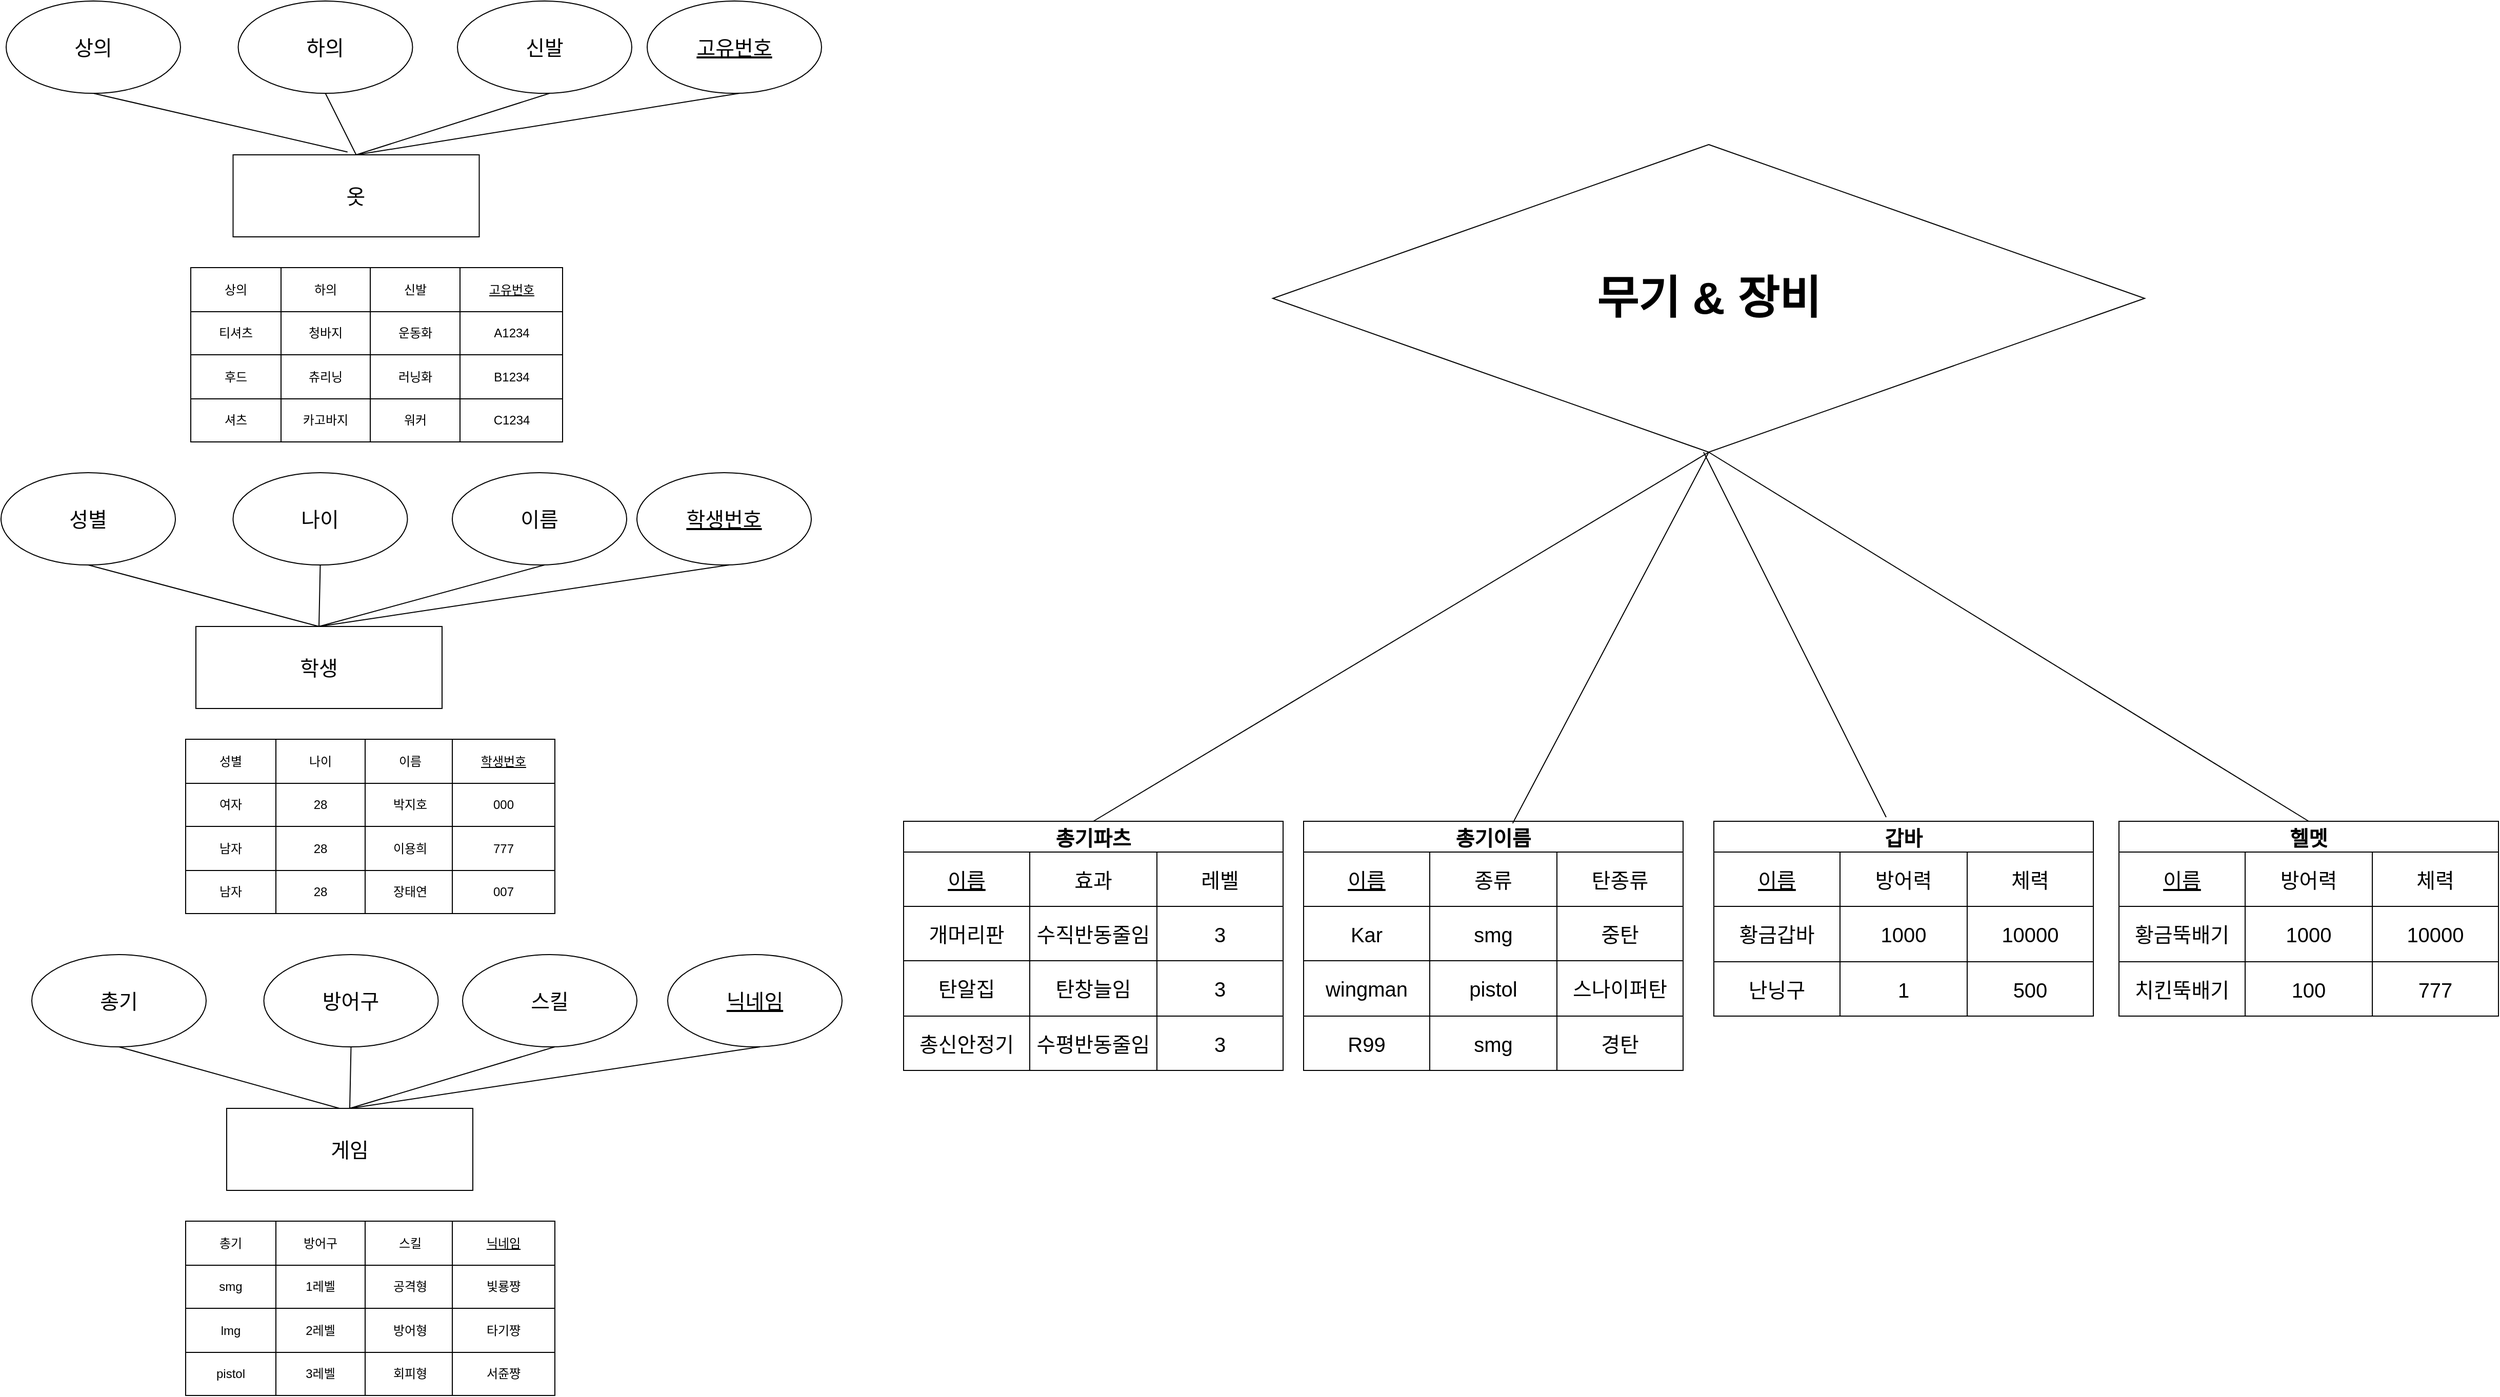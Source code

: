 <mxfile version="20.2.3" type="device" pages="2"><diagram id="R2lEEEUBdFMjLlhIrx00" name="Page-1"><mxGraphModel dx="1038" dy="547" grid="1" gridSize="10" guides="1" tooltips="1" connect="1" arrows="1" fold="1" page="1" pageScale="1" pageWidth="850" pageHeight="1400" math="0" shadow="0" extFonts="Permanent Marker^https://fonts.googleapis.com/css?family=Permanent+Marker"><root><mxCell id="0"/><mxCell id="1" parent="0"/><mxCell id="rDtb2Z3OyU7wYSjNP4hG-1" value="&lt;font style=&quot;font-size: 20px;&quot;&gt;하의&lt;/font&gt;" style="ellipse;whiteSpace=wrap;html=1;" parent="1" vertex="1"><mxGeometry x="291.25" y="30" width="170" height="90" as="geometry"/></mxCell><mxCell id="rDtb2Z3OyU7wYSjNP4hG-2" value="&lt;font style=&quot;font-size: 20px;&quot;&gt;상의&lt;/font&gt;" style="ellipse;whiteSpace=wrap;html=1;" parent="1" vertex="1"><mxGeometry x="65" y="30" width="170" height="90" as="geometry"/></mxCell><mxCell id="rDtb2Z3OyU7wYSjNP4hG-3" value="&lt;font style=&quot;font-size: 20px;&quot;&gt;신발&lt;/font&gt;" style="ellipse;whiteSpace=wrap;html=1;" parent="1" vertex="1"><mxGeometry x="505" y="30" width="170" height="90" as="geometry"/></mxCell><mxCell id="rDtb2Z3OyU7wYSjNP4hG-4" value="옷" style="rounded=0;whiteSpace=wrap;html=1;fontSize=20;" parent="1" vertex="1"><mxGeometry x="286.25" y="180" width="240" height="80" as="geometry"/></mxCell><mxCell id="rDtb2Z3OyU7wYSjNP4hG-188" value="" style="shape=table;startSize=0;container=1;collapsible=0;childLayout=tableLayout;" parent="1" vertex="1"><mxGeometry x="245" y="290" width="262.5" height="170" as="geometry"/></mxCell><mxCell id="rDtb2Z3OyU7wYSjNP4hG-189" value="" style="shape=tableRow;horizontal=0;startSize=0;swimlaneHead=0;swimlaneBody=0;top=0;left=0;bottom=0;right=0;collapsible=0;dropTarget=0;fillColor=none;points=[[0,0.5],[1,0.5]];portConstraint=eastwest;" parent="rDtb2Z3OyU7wYSjNP4hG-188" vertex="1"><mxGeometry width="262.5" height="43" as="geometry"/></mxCell><mxCell id="rDtb2Z3OyU7wYSjNP4hG-190" value="상의" style="shape=partialRectangle;html=1;whiteSpace=wrap;connectable=0;overflow=hidden;fillColor=none;top=0;left=0;bottom=0;right=0;pointerEvents=1;" parent="rDtb2Z3OyU7wYSjNP4hG-189" vertex="1"><mxGeometry width="88" height="43" as="geometry"><mxRectangle width="88" height="43" as="alternateBounds"/></mxGeometry></mxCell><mxCell id="rDtb2Z3OyU7wYSjNP4hG-191" value="하의" style="shape=partialRectangle;html=1;whiteSpace=wrap;connectable=0;overflow=hidden;fillColor=none;top=0;left=0;bottom=0;right=0;pointerEvents=1;" parent="rDtb2Z3OyU7wYSjNP4hG-189" vertex="1"><mxGeometry x="88" width="87" height="43" as="geometry"><mxRectangle width="87" height="43" as="alternateBounds"/></mxGeometry></mxCell><mxCell id="rDtb2Z3OyU7wYSjNP4hG-192" value="신발" style="shape=partialRectangle;html=1;whiteSpace=wrap;connectable=0;overflow=hidden;fillColor=none;top=0;left=0;bottom=0;right=0;pointerEvents=1;" parent="rDtb2Z3OyU7wYSjNP4hG-189" vertex="1"><mxGeometry x="175" width="88" height="43" as="geometry"><mxRectangle width="88" height="43" as="alternateBounds"/></mxGeometry></mxCell><mxCell id="rDtb2Z3OyU7wYSjNP4hG-193" value="" style="shape=tableRow;horizontal=0;startSize=0;swimlaneHead=0;swimlaneBody=0;top=0;left=0;bottom=0;right=0;collapsible=0;dropTarget=0;fillColor=none;points=[[0,0.5],[1,0.5]];portConstraint=eastwest;" parent="rDtb2Z3OyU7wYSjNP4hG-188" vertex="1"><mxGeometry y="43" width="262.5" height="42" as="geometry"/></mxCell><mxCell id="rDtb2Z3OyU7wYSjNP4hG-194" value="티셔츠" style="shape=partialRectangle;html=1;whiteSpace=wrap;connectable=0;overflow=hidden;fillColor=none;top=0;left=0;bottom=0;right=0;pointerEvents=1;" parent="rDtb2Z3OyU7wYSjNP4hG-193" vertex="1"><mxGeometry width="88" height="42" as="geometry"><mxRectangle width="88" height="42" as="alternateBounds"/></mxGeometry></mxCell><mxCell id="rDtb2Z3OyU7wYSjNP4hG-195" value="청바지" style="shape=partialRectangle;html=1;whiteSpace=wrap;connectable=0;overflow=hidden;fillColor=none;top=0;left=0;bottom=0;right=0;pointerEvents=1;" parent="rDtb2Z3OyU7wYSjNP4hG-193" vertex="1"><mxGeometry x="88" width="87" height="42" as="geometry"><mxRectangle width="87" height="42" as="alternateBounds"/></mxGeometry></mxCell><mxCell id="rDtb2Z3OyU7wYSjNP4hG-196" value="운동화" style="shape=partialRectangle;html=1;whiteSpace=wrap;connectable=0;overflow=hidden;fillColor=none;top=0;left=0;bottom=0;right=0;pointerEvents=1;" parent="rDtb2Z3OyU7wYSjNP4hG-193" vertex="1"><mxGeometry x="175" width="88" height="42" as="geometry"><mxRectangle width="88" height="42" as="alternateBounds"/></mxGeometry></mxCell><mxCell id="rDtb2Z3OyU7wYSjNP4hG-197" value="" style="shape=tableRow;horizontal=0;startSize=0;swimlaneHead=0;swimlaneBody=0;top=0;left=0;bottom=0;right=0;collapsible=0;dropTarget=0;fillColor=none;points=[[0,0.5],[1,0.5]];portConstraint=eastwest;" parent="rDtb2Z3OyU7wYSjNP4hG-188" vertex="1"><mxGeometry y="85" width="262.5" height="43" as="geometry"/></mxCell><mxCell id="rDtb2Z3OyU7wYSjNP4hG-198" value="후드" style="shape=partialRectangle;html=1;whiteSpace=wrap;connectable=0;overflow=hidden;fillColor=none;top=0;left=0;bottom=0;right=0;pointerEvents=1;" parent="rDtb2Z3OyU7wYSjNP4hG-197" vertex="1"><mxGeometry width="88" height="43" as="geometry"><mxRectangle width="88" height="43" as="alternateBounds"/></mxGeometry></mxCell><mxCell id="rDtb2Z3OyU7wYSjNP4hG-199" value="츄리닝" style="shape=partialRectangle;html=1;whiteSpace=wrap;connectable=0;overflow=hidden;fillColor=none;top=0;left=0;bottom=0;right=0;pointerEvents=1;" parent="rDtb2Z3OyU7wYSjNP4hG-197" vertex="1"><mxGeometry x="88" width="87" height="43" as="geometry"><mxRectangle width="87" height="43" as="alternateBounds"/></mxGeometry></mxCell><mxCell id="rDtb2Z3OyU7wYSjNP4hG-200" value="러닝화" style="shape=partialRectangle;html=1;whiteSpace=wrap;connectable=0;overflow=hidden;fillColor=none;top=0;left=0;bottom=0;right=0;pointerEvents=1;" parent="rDtb2Z3OyU7wYSjNP4hG-197" vertex="1"><mxGeometry x="175" width="88" height="43" as="geometry"><mxRectangle width="88" height="43" as="alternateBounds"/></mxGeometry></mxCell><mxCell id="rDtb2Z3OyU7wYSjNP4hG-201" value="" style="shape=tableRow;horizontal=0;startSize=0;swimlaneHead=0;swimlaneBody=0;top=0;left=0;bottom=0;right=0;collapsible=0;dropTarget=0;fillColor=none;points=[[0,0.5],[1,0.5]];portConstraint=eastwest;" parent="rDtb2Z3OyU7wYSjNP4hG-188" vertex="1"><mxGeometry y="128" width="262.5" height="42" as="geometry"/></mxCell><mxCell id="rDtb2Z3OyU7wYSjNP4hG-202" value="셔츠" style="shape=partialRectangle;html=1;whiteSpace=wrap;connectable=0;overflow=hidden;fillColor=none;top=0;left=0;bottom=0;right=0;pointerEvents=1;" parent="rDtb2Z3OyU7wYSjNP4hG-201" vertex="1"><mxGeometry width="88" height="42" as="geometry"><mxRectangle width="88" height="42" as="alternateBounds"/></mxGeometry></mxCell><mxCell id="rDtb2Z3OyU7wYSjNP4hG-203" value="카고바지" style="shape=partialRectangle;html=1;whiteSpace=wrap;connectable=0;overflow=hidden;fillColor=none;top=0;left=0;bottom=0;right=0;pointerEvents=1;" parent="rDtb2Z3OyU7wYSjNP4hG-201" vertex="1"><mxGeometry x="88" width="87" height="42" as="geometry"><mxRectangle width="87" height="42" as="alternateBounds"/></mxGeometry></mxCell><mxCell id="rDtb2Z3OyU7wYSjNP4hG-204" value="워커" style="shape=partialRectangle;html=1;whiteSpace=wrap;connectable=0;overflow=hidden;fillColor=none;top=0;left=0;bottom=0;right=0;pointerEvents=1;" parent="rDtb2Z3OyU7wYSjNP4hG-201" vertex="1"><mxGeometry x="175" width="88" height="42" as="geometry"><mxRectangle width="88" height="42" as="alternateBounds"/></mxGeometry></mxCell><mxCell id="rDtb2Z3OyU7wYSjNP4hG-205" value="" style="endArrow=none;html=1;rounded=0;entryX=0.5;entryY=1;entryDx=0;entryDy=0;exitX=0.465;exitY=-0.034;exitDx=0;exitDy=0;exitPerimeter=0;" parent="1" source="rDtb2Z3OyU7wYSjNP4hG-4" target="rDtb2Z3OyU7wYSjNP4hG-2" edge="1"><mxGeometry width="50" height="50" relative="1" as="geometry"><mxPoint x="375" y="180" as="sourcePoint"/><mxPoint x="154" y="340" as="targetPoint"/></mxGeometry></mxCell><mxCell id="rDtb2Z3OyU7wYSjNP4hG-206" value="" style="endArrow=none;html=1;rounded=0;entryX=0.529;entryY=1;entryDx=0;entryDy=0;entryPerimeter=0;exitX=0.5;exitY=0;exitDx=0;exitDy=0;" parent="1" source="rDtb2Z3OyU7wYSjNP4hG-4" target="rDtb2Z3OyU7wYSjNP4hG-3" edge="1"><mxGeometry width="50" height="50" relative="1" as="geometry"><mxPoint x="535" y="170" as="sourcePoint"/><mxPoint x="585" y="120" as="targetPoint"/></mxGeometry></mxCell><mxCell id="rDtb2Z3OyU7wYSjNP4hG-207" value="" style="endArrow=none;html=1;rounded=0;exitX=0.5;exitY=0;exitDx=0;exitDy=0;entryX=0.5;entryY=1;entryDx=0;entryDy=0;" parent="1" source="rDtb2Z3OyU7wYSjNP4hG-4" target="rDtb2Z3OyU7wYSjNP4hG-1" edge="1"><mxGeometry width="50" height="50" relative="1" as="geometry"><mxPoint x="345" y="170" as="sourcePoint"/><mxPoint x="370" y="120" as="targetPoint"/></mxGeometry></mxCell><mxCell id="rDtb2Z3OyU7wYSjNP4hG-237" value="&lt;font style=&quot;font-size: 20px;&quot;&gt;나이&lt;/font&gt;" style="ellipse;whiteSpace=wrap;html=1;" parent="1" vertex="1"><mxGeometry x="286.25" y="490" width="170" height="90" as="geometry"/></mxCell><mxCell id="rDtb2Z3OyU7wYSjNP4hG-238" value="&lt;span style=&quot;font-size: 20px;&quot;&gt;성별&lt;/span&gt;" style="ellipse;whiteSpace=wrap;html=1;" parent="1" vertex="1"><mxGeometry x="60" y="490" width="170" height="90" as="geometry"/></mxCell><mxCell id="rDtb2Z3OyU7wYSjNP4hG-239" value="&lt;font style=&quot;font-size: 20px;&quot;&gt;이름&lt;/font&gt;" style="ellipse;whiteSpace=wrap;html=1;" parent="1" vertex="1"><mxGeometry x="500" y="490" width="170" height="90" as="geometry"/></mxCell><mxCell id="rDtb2Z3OyU7wYSjNP4hG-240" value="학생" style="rounded=0;whiteSpace=wrap;html=1;fontSize=20;" parent="1" vertex="1"><mxGeometry x="250" y="640" width="240" height="80" as="geometry"/></mxCell><mxCell id="rDtb2Z3OyU7wYSjNP4hG-241" value="" style="shape=table;startSize=0;container=1;collapsible=0;childLayout=tableLayout;" parent="1" vertex="1"><mxGeometry x="240" y="750" width="262.5" height="170" as="geometry"/></mxCell><mxCell id="rDtb2Z3OyU7wYSjNP4hG-242" value="" style="shape=tableRow;horizontal=0;startSize=0;swimlaneHead=0;swimlaneBody=0;top=0;left=0;bottom=0;right=0;collapsible=0;dropTarget=0;fillColor=none;points=[[0,0.5],[1,0.5]];portConstraint=eastwest;" parent="rDtb2Z3OyU7wYSjNP4hG-241" vertex="1"><mxGeometry width="262.5" height="43" as="geometry"/></mxCell><mxCell id="rDtb2Z3OyU7wYSjNP4hG-243" value="성별" style="shape=partialRectangle;html=1;whiteSpace=wrap;connectable=0;overflow=hidden;fillColor=none;top=0;left=0;bottom=0;right=0;pointerEvents=1;" parent="rDtb2Z3OyU7wYSjNP4hG-242" vertex="1"><mxGeometry width="88" height="43" as="geometry"><mxRectangle width="88" height="43" as="alternateBounds"/></mxGeometry></mxCell><mxCell id="rDtb2Z3OyU7wYSjNP4hG-244" value="나이" style="shape=partialRectangle;html=1;whiteSpace=wrap;connectable=0;overflow=hidden;fillColor=none;top=0;left=0;bottom=0;right=0;pointerEvents=1;" parent="rDtb2Z3OyU7wYSjNP4hG-242" vertex="1"><mxGeometry x="88" width="87" height="43" as="geometry"><mxRectangle width="87" height="43" as="alternateBounds"/></mxGeometry></mxCell><mxCell id="rDtb2Z3OyU7wYSjNP4hG-245" value="이름" style="shape=partialRectangle;html=1;whiteSpace=wrap;connectable=0;overflow=hidden;fillColor=none;top=0;left=0;bottom=0;right=0;pointerEvents=1;" parent="rDtb2Z3OyU7wYSjNP4hG-242" vertex="1"><mxGeometry x="175" width="88" height="43" as="geometry"><mxRectangle width="88" height="43" as="alternateBounds"/></mxGeometry></mxCell><mxCell id="rDtb2Z3OyU7wYSjNP4hG-246" value="" style="shape=tableRow;horizontal=0;startSize=0;swimlaneHead=0;swimlaneBody=0;top=0;left=0;bottom=0;right=0;collapsible=0;dropTarget=0;fillColor=none;points=[[0,0.5],[1,0.5]];portConstraint=eastwest;" parent="rDtb2Z3OyU7wYSjNP4hG-241" vertex="1"><mxGeometry y="43" width="262.5" height="42" as="geometry"/></mxCell><mxCell id="rDtb2Z3OyU7wYSjNP4hG-247" value="여자" style="shape=partialRectangle;html=1;whiteSpace=wrap;connectable=0;overflow=hidden;fillColor=none;top=0;left=0;bottom=0;right=0;pointerEvents=1;" parent="rDtb2Z3OyU7wYSjNP4hG-246" vertex="1"><mxGeometry width="88" height="42" as="geometry"><mxRectangle width="88" height="42" as="alternateBounds"/></mxGeometry></mxCell><mxCell id="rDtb2Z3OyU7wYSjNP4hG-248" value="28" style="shape=partialRectangle;html=1;whiteSpace=wrap;connectable=0;overflow=hidden;fillColor=none;top=0;left=0;bottom=0;right=0;pointerEvents=1;" parent="rDtb2Z3OyU7wYSjNP4hG-246" vertex="1"><mxGeometry x="88" width="87" height="42" as="geometry"><mxRectangle width="87" height="42" as="alternateBounds"/></mxGeometry></mxCell><mxCell id="rDtb2Z3OyU7wYSjNP4hG-249" value="박지호" style="shape=partialRectangle;html=1;whiteSpace=wrap;connectable=0;overflow=hidden;fillColor=none;top=0;left=0;bottom=0;right=0;pointerEvents=1;" parent="rDtb2Z3OyU7wYSjNP4hG-246" vertex="1"><mxGeometry x="175" width="88" height="42" as="geometry"><mxRectangle width="88" height="42" as="alternateBounds"/></mxGeometry></mxCell><mxCell id="rDtb2Z3OyU7wYSjNP4hG-250" value="" style="shape=tableRow;horizontal=0;startSize=0;swimlaneHead=0;swimlaneBody=0;top=0;left=0;bottom=0;right=0;collapsible=0;dropTarget=0;fillColor=none;points=[[0,0.5],[1,0.5]];portConstraint=eastwest;" parent="rDtb2Z3OyU7wYSjNP4hG-241" vertex="1"><mxGeometry y="85" width="262.5" height="43" as="geometry"/></mxCell><mxCell id="rDtb2Z3OyU7wYSjNP4hG-251" value="남자" style="shape=partialRectangle;html=1;whiteSpace=wrap;connectable=0;overflow=hidden;fillColor=none;top=0;left=0;bottom=0;right=0;pointerEvents=1;" parent="rDtb2Z3OyU7wYSjNP4hG-250" vertex="1"><mxGeometry width="88" height="43" as="geometry"><mxRectangle width="88" height="43" as="alternateBounds"/></mxGeometry></mxCell><mxCell id="rDtb2Z3OyU7wYSjNP4hG-252" value="28" style="shape=partialRectangle;html=1;whiteSpace=wrap;connectable=0;overflow=hidden;fillColor=none;top=0;left=0;bottom=0;right=0;pointerEvents=1;" parent="rDtb2Z3OyU7wYSjNP4hG-250" vertex="1"><mxGeometry x="88" width="87" height="43" as="geometry"><mxRectangle width="87" height="43" as="alternateBounds"/></mxGeometry></mxCell><mxCell id="rDtb2Z3OyU7wYSjNP4hG-253" value="이용희" style="shape=partialRectangle;html=1;whiteSpace=wrap;connectable=0;overflow=hidden;fillColor=none;top=0;left=0;bottom=0;right=0;pointerEvents=1;" parent="rDtb2Z3OyU7wYSjNP4hG-250" vertex="1"><mxGeometry x="175" width="88" height="43" as="geometry"><mxRectangle width="88" height="43" as="alternateBounds"/></mxGeometry></mxCell><mxCell id="rDtb2Z3OyU7wYSjNP4hG-254" value="" style="shape=tableRow;horizontal=0;startSize=0;swimlaneHead=0;swimlaneBody=0;top=0;left=0;bottom=0;right=0;collapsible=0;dropTarget=0;fillColor=none;points=[[0,0.5],[1,0.5]];portConstraint=eastwest;" parent="rDtb2Z3OyU7wYSjNP4hG-241" vertex="1"><mxGeometry y="128" width="262.5" height="42" as="geometry"/></mxCell><mxCell id="rDtb2Z3OyU7wYSjNP4hG-255" value="남자" style="shape=partialRectangle;html=1;whiteSpace=wrap;connectable=0;overflow=hidden;fillColor=none;top=0;left=0;bottom=0;right=0;pointerEvents=1;" parent="rDtb2Z3OyU7wYSjNP4hG-254" vertex="1"><mxGeometry width="88" height="42" as="geometry"><mxRectangle width="88" height="42" as="alternateBounds"/></mxGeometry></mxCell><mxCell id="rDtb2Z3OyU7wYSjNP4hG-256" value="28" style="shape=partialRectangle;html=1;whiteSpace=wrap;connectable=0;overflow=hidden;fillColor=none;top=0;left=0;bottom=0;right=0;pointerEvents=1;" parent="rDtb2Z3OyU7wYSjNP4hG-254" vertex="1"><mxGeometry x="88" width="87" height="42" as="geometry"><mxRectangle width="87" height="42" as="alternateBounds"/></mxGeometry></mxCell><mxCell id="rDtb2Z3OyU7wYSjNP4hG-257" value="장태연" style="shape=partialRectangle;html=1;whiteSpace=wrap;connectable=0;overflow=hidden;fillColor=none;top=0;left=0;bottom=0;right=0;pointerEvents=1;" parent="rDtb2Z3OyU7wYSjNP4hG-254" vertex="1"><mxGeometry x="175" width="88" height="42" as="geometry"><mxRectangle width="88" height="42" as="alternateBounds"/></mxGeometry></mxCell><mxCell id="rDtb2Z3OyU7wYSjNP4hG-258" value="" style="endArrow=none;html=1;rounded=0;entryX=0.5;entryY=1;entryDx=0;entryDy=0;exitX=0.5;exitY=0;exitDx=0;exitDy=0;" parent="1" source="rDtb2Z3OyU7wYSjNP4hG-240" target="rDtb2Z3OyU7wYSjNP4hG-238" edge="1"><mxGeometry width="50" height="50" relative="1" as="geometry"><mxPoint x="99" y="850" as="sourcePoint"/><mxPoint x="149" y="800" as="targetPoint"/></mxGeometry></mxCell><mxCell id="rDtb2Z3OyU7wYSjNP4hG-259" value="" style="endArrow=none;html=1;rounded=0;entryX=0.529;entryY=1;entryDx=0;entryDy=0;entryPerimeter=0;exitX=0.5;exitY=0;exitDx=0;exitDy=0;" parent="1" source="rDtb2Z3OyU7wYSjNP4hG-240" target="rDtb2Z3OyU7wYSjNP4hG-239" edge="1"><mxGeometry width="50" height="50" relative="1" as="geometry"><mxPoint x="530" y="630" as="sourcePoint"/><mxPoint x="580" y="580" as="targetPoint"/></mxGeometry></mxCell><mxCell id="rDtb2Z3OyU7wYSjNP4hG-260" value="" style="endArrow=none;html=1;rounded=0;exitX=0.5;exitY=0;exitDx=0;exitDy=0;entryX=0.5;entryY=1;entryDx=0;entryDy=0;" parent="1" source="rDtb2Z3OyU7wYSjNP4hG-240" target="rDtb2Z3OyU7wYSjNP4hG-237" edge="1"><mxGeometry width="50" height="50" relative="1" as="geometry"><mxPoint x="340" y="630" as="sourcePoint"/><mxPoint x="365" y="580" as="targetPoint"/></mxGeometry></mxCell><mxCell id="rDtb2Z3OyU7wYSjNP4hG-261" value="&lt;span style=&quot;font-size: 20px;&quot;&gt;방어구&lt;/span&gt;" style="ellipse;whiteSpace=wrap;html=1;" parent="1" vertex="1"><mxGeometry x="316.25" y="960" width="170" height="90" as="geometry"/></mxCell><mxCell id="rDtb2Z3OyU7wYSjNP4hG-262" value="&lt;span style=&quot;font-size: 20px;&quot;&gt;총기&lt;/span&gt;" style="ellipse;whiteSpace=wrap;html=1;" parent="1" vertex="1"><mxGeometry x="90" y="960" width="170" height="90" as="geometry"/></mxCell><mxCell id="rDtb2Z3OyU7wYSjNP4hG-263" value="&lt;font style=&quot;font-size: 20px;&quot;&gt;스킬&lt;/font&gt;" style="ellipse;whiteSpace=wrap;html=1;" parent="1" vertex="1"><mxGeometry x="510" y="960" width="170" height="90" as="geometry"/></mxCell><mxCell id="rDtb2Z3OyU7wYSjNP4hG-264" value="게임" style="rounded=0;whiteSpace=wrap;html=1;fontSize=20;" parent="1" vertex="1"><mxGeometry x="280" y="1110" width="240" height="80" as="geometry"/></mxCell><mxCell id="rDtb2Z3OyU7wYSjNP4hG-265" value="" style="shape=table;startSize=0;container=1;collapsible=0;childLayout=tableLayout;" parent="1" vertex="1"><mxGeometry x="240" y="1220" width="262.5" height="170" as="geometry"/></mxCell><mxCell id="rDtb2Z3OyU7wYSjNP4hG-266" value="" style="shape=tableRow;horizontal=0;startSize=0;swimlaneHead=0;swimlaneBody=0;top=0;left=0;bottom=0;right=0;collapsible=0;dropTarget=0;fillColor=none;points=[[0,0.5],[1,0.5]];portConstraint=eastwest;" parent="rDtb2Z3OyU7wYSjNP4hG-265" vertex="1"><mxGeometry width="262.5" height="43" as="geometry"/></mxCell><mxCell id="rDtb2Z3OyU7wYSjNP4hG-267" value="총기" style="shape=partialRectangle;html=1;whiteSpace=wrap;connectable=0;overflow=hidden;fillColor=none;top=0;left=0;bottom=0;right=0;pointerEvents=1;" parent="rDtb2Z3OyU7wYSjNP4hG-266" vertex="1"><mxGeometry width="88" height="43" as="geometry"><mxRectangle width="88" height="43" as="alternateBounds"/></mxGeometry></mxCell><mxCell id="rDtb2Z3OyU7wYSjNP4hG-268" value="방어구" style="shape=partialRectangle;html=1;whiteSpace=wrap;connectable=0;overflow=hidden;fillColor=none;top=0;left=0;bottom=0;right=0;pointerEvents=1;" parent="rDtb2Z3OyU7wYSjNP4hG-266" vertex="1"><mxGeometry x="88" width="87" height="43" as="geometry"><mxRectangle width="87" height="43" as="alternateBounds"/></mxGeometry></mxCell><mxCell id="rDtb2Z3OyU7wYSjNP4hG-269" value="스킬" style="shape=partialRectangle;html=1;whiteSpace=wrap;connectable=0;overflow=hidden;fillColor=none;top=0;left=0;bottom=0;right=0;pointerEvents=1;" parent="rDtb2Z3OyU7wYSjNP4hG-266" vertex="1"><mxGeometry x="175" width="88" height="43" as="geometry"><mxRectangle width="88" height="43" as="alternateBounds"/></mxGeometry></mxCell><mxCell id="rDtb2Z3OyU7wYSjNP4hG-270" value="" style="shape=tableRow;horizontal=0;startSize=0;swimlaneHead=0;swimlaneBody=0;top=0;left=0;bottom=0;right=0;collapsible=0;dropTarget=0;fillColor=none;points=[[0,0.5],[1,0.5]];portConstraint=eastwest;" parent="rDtb2Z3OyU7wYSjNP4hG-265" vertex="1"><mxGeometry y="43" width="262.5" height="42" as="geometry"/></mxCell><mxCell id="rDtb2Z3OyU7wYSjNP4hG-271" value="smg" style="shape=partialRectangle;html=1;whiteSpace=wrap;connectable=0;overflow=hidden;fillColor=none;top=0;left=0;bottom=0;right=0;pointerEvents=1;" parent="rDtb2Z3OyU7wYSjNP4hG-270" vertex="1"><mxGeometry width="88" height="42" as="geometry"><mxRectangle width="88" height="42" as="alternateBounds"/></mxGeometry></mxCell><mxCell id="rDtb2Z3OyU7wYSjNP4hG-272" value="1레벨" style="shape=partialRectangle;html=1;whiteSpace=wrap;connectable=0;overflow=hidden;fillColor=none;top=0;left=0;bottom=0;right=0;pointerEvents=1;" parent="rDtb2Z3OyU7wYSjNP4hG-270" vertex="1"><mxGeometry x="88" width="87" height="42" as="geometry"><mxRectangle width="87" height="42" as="alternateBounds"/></mxGeometry></mxCell><mxCell id="rDtb2Z3OyU7wYSjNP4hG-273" value="공격형" style="shape=partialRectangle;html=1;whiteSpace=wrap;connectable=0;overflow=hidden;fillColor=none;top=0;left=0;bottom=0;right=0;pointerEvents=1;" parent="rDtb2Z3OyU7wYSjNP4hG-270" vertex="1"><mxGeometry x="175" width="88" height="42" as="geometry"><mxRectangle width="88" height="42" as="alternateBounds"/></mxGeometry></mxCell><mxCell id="rDtb2Z3OyU7wYSjNP4hG-274" value="" style="shape=tableRow;horizontal=0;startSize=0;swimlaneHead=0;swimlaneBody=0;top=0;left=0;bottom=0;right=0;collapsible=0;dropTarget=0;fillColor=none;points=[[0,0.5],[1,0.5]];portConstraint=eastwest;" parent="rDtb2Z3OyU7wYSjNP4hG-265" vertex="1"><mxGeometry y="85" width="262.5" height="43" as="geometry"/></mxCell><mxCell id="rDtb2Z3OyU7wYSjNP4hG-275" value="lmg" style="shape=partialRectangle;html=1;whiteSpace=wrap;connectable=0;overflow=hidden;fillColor=none;top=0;left=0;bottom=0;right=0;pointerEvents=1;" parent="rDtb2Z3OyU7wYSjNP4hG-274" vertex="1"><mxGeometry width="88" height="43" as="geometry"><mxRectangle width="88" height="43" as="alternateBounds"/></mxGeometry></mxCell><mxCell id="rDtb2Z3OyU7wYSjNP4hG-276" value="2레벨" style="shape=partialRectangle;html=1;whiteSpace=wrap;connectable=0;overflow=hidden;fillColor=none;top=0;left=0;bottom=0;right=0;pointerEvents=1;" parent="rDtb2Z3OyU7wYSjNP4hG-274" vertex="1"><mxGeometry x="88" width="87" height="43" as="geometry"><mxRectangle width="87" height="43" as="alternateBounds"/></mxGeometry></mxCell><mxCell id="rDtb2Z3OyU7wYSjNP4hG-277" value="방어형" style="shape=partialRectangle;html=1;whiteSpace=wrap;connectable=0;overflow=hidden;fillColor=none;top=0;left=0;bottom=0;right=0;pointerEvents=1;" parent="rDtb2Z3OyU7wYSjNP4hG-274" vertex="1"><mxGeometry x="175" width="88" height="43" as="geometry"><mxRectangle width="88" height="43" as="alternateBounds"/></mxGeometry></mxCell><mxCell id="rDtb2Z3OyU7wYSjNP4hG-278" value="" style="shape=tableRow;horizontal=0;startSize=0;swimlaneHead=0;swimlaneBody=0;top=0;left=0;bottom=0;right=0;collapsible=0;dropTarget=0;fillColor=none;points=[[0,0.5],[1,0.5]];portConstraint=eastwest;" parent="rDtb2Z3OyU7wYSjNP4hG-265" vertex="1"><mxGeometry y="128" width="262.5" height="42" as="geometry"/></mxCell><mxCell id="rDtb2Z3OyU7wYSjNP4hG-279" value="pistol" style="shape=partialRectangle;html=1;whiteSpace=wrap;connectable=0;overflow=hidden;fillColor=none;top=0;left=0;bottom=0;right=0;pointerEvents=1;" parent="rDtb2Z3OyU7wYSjNP4hG-278" vertex="1"><mxGeometry width="88" height="42" as="geometry"><mxRectangle width="88" height="42" as="alternateBounds"/></mxGeometry></mxCell><mxCell id="rDtb2Z3OyU7wYSjNP4hG-280" value="3레벨" style="shape=partialRectangle;html=1;whiteSpace=wrap;connectable=0;overflow=hidden;fillColor=none;top=0;left=0;bottom=0;right=0;pointerEvents=1;" parent="rDtb2Z3OyU7wYSjNP4hG-278" vertex="1"><mxGeometry x="88" width="87" height="42" as="geometry"><mxRectangle width="87" height="42" as="alternateBounds"/></mxGeometry></mxCell><mxCell id="rDtb2Z3OyU7wYSjNP4hG-281" value="회피형" style="shape=partialRectangle;html=1;whiteSpace=wrap;connectable=0;overflow=hidden;fillColor=none;top=0;left=0;bottom=0;right=0;pointerEvents=1;" parent="rDtb2Z3OyU7wYSjNP4hG-278" vertex="1"><mxGeometry x="175" width="88" height="42" as="geometry"><mxRectangle width="88" height="42" as="alternateBounds"/></mxGeometry></mxCell><mxCell id="rDtb2Z3OyU7wYSjNP4hG-282" value="" style="endArrow=none;html=1;rounded=0;entryX=0.5;entryY=1;entryDx=0;entryDy=0;" parent="1" target="rDtb2Z3OyU7wYSjNP4hG-262" edge="1"><mxGeometry width="50" height="50" relative="1" as="geometry"><mxPoint x="390" y="1110" as="sourcePoint"/><mxPoint x="179" y="1270" as="targetPoint"/></mxGeometry></mxCell><mxCell id="rDtb2Z3OyU7wYSjNP4hG-283" value="" style="endArrow=none;html=1;rounded=0;entryX=0.529;entryY=1;entryDx=0;entryDy=0;entryPerimeter=0;exitX=0.5;exitY=0;exitDx=0;exitDy=0;" parent="1" source="rDtb2Z3OyU7wYSjNP4hG-264" target="rDtb2Z3OyU7wYSjNP4hG-263" edge="1"><mxGeometry width="50" height="50" relative="1" as="geometry"><mxPoint x="560" y="1100" as="sourcePoint"/><mxPoint x="610" y="1050" as="targetPoint"/></mxGeometry></mxCell><mxCell id="rDtb2Z3OyU7wYSjNP4hG-284" value="" style="endArrow=none;html=1;rounded=0;exitX=0.5;exitY=0;exitDx=0;exitDy=0;entryX=0.5;entryY=1;entryDx=0;entryDy=0;" parent="1" source="rDtb2Z3OyU7wYSjNP4hG-264" target="rDtb2Z3OyU7wYSjNP4hG-261" edge="1"><mxGeometry width="50" height="50" relative="1" as="geometry"><mxPoint x="370" y="1100" as="sourcePoint"/><mxPoint x="395" y="1050" as="targetPoint"/></mxGeometry></mxCell><mxCell id="rDtb2Z3OyU7wYSjNP4hG-289" value="&lt;font style=&quot;font-size: 20px;&quot;&gt;&lt;u&gt;학생번호&lt;/u&gt;&lt;/font&gt;" style="ellipse;whiteSpace=wrap;html=1;" parent="1" vertex="1"><mxGeometry x="680" y="490" width="170" height="90" as="geometry"/></mxCell><mxCell id="rDtb2Z3OyU7wYSjNP4hG-312" value="" style="shape=table;startSize=0;container=1;collapsible=0;childLayout=tableLayout;" parent="1" vertex="1"><mxGeometry x="500" y="750" width="100" height="170" as="geometry"/></mxCell><mxCell id="rDtb2Z3OyU7wYSjNP4hG-313" value="" style="shape=tableRow;horizontal=0;startSize=0;swimlaneHead=0;swimlaneBody=0;top=0;left=0;bottom=0;right=0;collapsible=0;dropTarget=0;fillColor=none;points=[[0,0.5],[1,0.5]];portConstraint=eastwest;" parent="rDtb2Z3OyU7wYSjNP4hG-312" vertex="1"><mxGeometry width="100" height="43" as="geometry"/></mxCell><mxCell id="rDtb2Z3OyU7wYSjNP4hG-314" value="&lt;u&gt;학생번호&lt;/u&gt;" style="shape=partialRectangle;html=1;whiteSpace=wrap;connectable=0;overflow=hidden;fillColor=none;top=0;left=0;bottom=0;right=0;pointerEvents=1;" parent="rDtb2Z3OyU7wYSjNP4hG-313" vertex="1"><mxGeometry width="100" height="43" as="geometry"><mxRectangle width="100" height="43" as="alternateBounds"/></mxGeometry></mxCell><mxCell id="rDtb2Z3OyU7wYSjNP4hG-315" value="" style="shape=tableRow;horizontal=0;startSize=0;swimlaneHead=0;swimlaneBody=0;top=0;left=0;bottom=0;right=0;collapsible=0;dropTarget=0;fillColor=none;points=[[0,0.5],[1,0.5]];portConstraint=eastwest;" parent="rDtb2Z3OyU7wYSjNP4hG-312" vertex="1"><mxGeometry y="43" width="100" height="42" as="geometry"/></mxCell><mxCell id="rDtb2Z3OyU7wYSjNP4hG-316" value="000" style="shape=partialRectangle;html=1;whiteSpace=wrap;connectable=0;overflow=hidden;fillColor=none;top=0;left=0;bottom=0;right=0;pointerEvents=1;" parent="rDtb2Z3OyU7wYSjNP4hG-315" vertex="1"><mxGeometry width="100" height="42" as="geometry"><mxRectangle width="100" height="42" as="alternateBounds"/></mxGeometry></mxCell><mxCell id="rDtb2Z3OyU7wYSjNP4hG-317" value="" style="shape=tableRow;horizontal=0;startSize=0;swimlaneHead=0;swimlaneBody=0;top=0;left=0;bottom=0;right=0;collapsible=0;dropTarget=0;fillColor=none;points=[[0,0.5],[1,0.5]];portConstraint=eastwest;" parent="rDtb2Z3OyU7wYSjNP4hG-312" vertex="1"><mxGeometry y="85" width="100" height="43" as="geometry"/></mxCell><mxCell id="rDtb2Z3OyU7wYSjNP4hG-318" value="777" style="shape=partialRectangle;html=1;whiteSpace=wrap;connectable=0;overflow=hidden;fillColor=none;top=0;left=0;bottom=0;right=0;pointerEvents=1;" parent="rDtb2Z3OyU7wYSjNP4hG-317" vertex="1"><mxGeometry width="100" height="43" as="geometry"><mxRectangle width="100" height="43" as="alternateBounds"/></mxGeometry></mxCell><mxCell id="rDtb2Z3OyU7wYSjNP4hG-319" value="" style="shape=tableRow;horizontal=0;startSize=0;swimlaneHead=0;swimlaneBody=0;top=0;left=0;bottom=0;right=0;collapsible=0;dropTarget=0;fillColor=none;points=[[0,0.5],[1,0.5]];portConstraint=eastwest;" parent="rDtb2Z3OyU7wYSjNP4hG-312" vertex="1"><mxGeometry y="128" width="100" height="42" as="geometry"/></mxCell><mxCell id="rDtb2Z3OyU7wYSjNP4hG-320" value="007" style="shape=partialRectangle;html=1;whiteSpace=wrap;connectable=0;overflow=hidden;fillColor=none;top=0;left=0;bottom=0;right=0;pointerEvents=1;" parent="rDtb2Z3OyU7wYSjNP4hG-319" vertex="1"><mxGeometry width="100" height="42" as="geometry"><mxRectangle width="100" height="42" as="alternateBounds"/></mxGeometry></mxCell><mxCell id="rDtb2Z3OyU7wYSjNP4hG-329" value="" style="shape=table;startSize=0;container=1;collapsible=0;childLayout=tableLayout;" parent="1" vertex="1"><mxGeometry x="507.5" y="290" width="100" height="170" as="geometry"/></mxCell><mxCell id="rDtb2Z3OyU7wYSjNP4hG-330" value="" style="shape=tableRow;horizontal=0;startSize=0;swimlaneHead=0;swimlaneBody=0;top=0;left=0;bottom=0;right=0;collapsible=0;dropTarget=0;fillColor=none;points=[[0,0.5],[1,0.5]];portConstraint=eastwest;" parent="rDtb2Z3OyU7wYSjNP4hG-329" vertex="1"><mxGeometry width="100" height="43" as="geometry"/></mxCell><mxCell id="rDtb2Z3OyU7wYSjNP4hG-331" value="&lt;u&gt;고유번호&lt;/u&gt;" style="shape=partialRectangle;html=1;whiteSpace=wrap;connectable=0;overflow=hidden;fillColor=none;top=0;left=0;bottom=0;right=0;pointerEvents=1;" parent="rDtb2Z3OyU7wYSjNP4hG-330" vertex="1"><mxGeometry width="100" height="43" as="geometry"><mxRectangle width="100" height="43" as="alternateBounds"/></mxGeometry></mxCell><mxCell id="rDtb2Z3OyU7wYSjNP4hG-332" value="" style="shape=tableRow;horizontal=0;startSize=0;swimlaneHead=0;swimlaneBody=0;top=0;left=0;bottom=0;right=0;collapsible=0;dropTarget=0;fillColor=none;points=[[0,0.5],[1,0.5]];portConstraint=eastwest;" parent="rDtb2Z3OyU7wYSjNP4hG-329" vertex="1"><mxGeometry y="43" width="100" height="42" as="geometry"/></mxCell><mxCell id="rDtb2Z3OyU7wYSjNP4hG-333" value="A1234" style="shape=partialRectangle;html=1;whiteSpace=wrap;connectable=0;overflow=hidden;fillColor=none;top=0;left=0;bottom=0;right=0;pointerEvents=1;" parent="rDtb2Z3OyU7wYSjNP4hG-332" vertex="1"><mxGeometry width="100" height="42" as="geometry"><mxRectangle width="100" height="42" as="alternateBounds"/></mxGeometry></mxCell><mxCell id="rDtb2Z3OyU7wYSjNP4hG-334" value="" style="shape=tableRow;horizontal=0;startSize=0;swimlaneHead=0;swimlaneBody=0;top=0;left=0;bottom=0;right=0;collapsible=0;dropTarget=0;fillColor=none;points=[[0,0.5],[1,0.5]];portConstraint=eastwest;" parent="rDtb2Z3OyU7wYSjNP4hG-329" vertex="1"><mxGeometry y="85" width="100" height="43" as="geometry"/></mxCell><mxCell id="rDtb2Z3OyU7wYSjNP4hG-335" value="B1234" style="shape=partialRectangle;html=1;whiteSpace=wrap;connectable=0;overflow=hidden;fillColor=none;top=0;left=0;bottom=0;right=0;pointerEvents=1;" parent="rDtb2Z3OyU7wYSjNP4hG-334" vertex="1"><mxGeometry width="100" height="43" as="geometry"><mxRectangle width="100" height="43" as="alternateBounds"/></mxGeometry></mxCell><mxCell id="rDtb2Z3OyU7wYSjNP4hG-336" value="" style="shape=tableRow;horizontal=0;startSize=0;swimlaneHead=0;swimlaneBody=0;top=0;left=0;bottom=0;right=0;collapsible=0;dropTarget=0;fillColor=none;points=[[0,0.5],[1,0.5]];portConstraint=eastwest;" parent="rDtb2Z3OyU7wYSjNP4hG-329" vertex="1"><mxGeometry y="128" width="100" height="42" as="geometry"/></mxCell><mxCell id="rDtb2Z3OyU7wYSjNP4hG-337" value="C1234" style="shape=partialRectangle;html=1;whiteSpace=wrap;connectable=0;overflow=hidden;fillColor=none;top=0;left=0;bottom=0;right=0;pointerEvents=1;" parent="rDtb2Z3OyU7wYSjNP4hG-336" vertex="1"><mxGeometry width="100" height="42" as="geometry"><mxRectangle width="100" height="42" as="alternateBounds"/></mxGeometry></mxCell><mxCell id="rDtb2Z3OyU7wYSjNP4hG-339" value="" style="endArrow=none;html=1;rounded=0;exitX=0.5;exitY=0;exitDx=0;exitDy=0;" parent="1" source="rDtb2Z3OyU7wYSjNP4hG-240" edge="1"><mxGeometry width="50" height="50" relative="1" as="geometry"><mxPoint x="720" y="630" as="sourcePoint"/><mxPoint x="770" y="580" as="targetPoint"/></mxGeometry></mxCell><mxCell id="rDtb2Z3OyU7wYSjNP4hG-341" value="&lt;span style=&quot;font-size: 20px;&quot;&gt;&lt;u&gt;고유번호&lt;/u&gt;&lt;/span&gt;" style="ellipse;whiteSpace=wrap;html=1;" parent="1" vertex="1"><mxGeometry x="690" y="30" width="170" height="90" as="geometry"/></mxCell><mxCell id="rDtb2Z3OyU7wYSjNP4hG-342" value="" style="endArrow=none;html=1;rounded=0;exitX=0.5;exitY=0;exitDx=0;exitDy=0;" parent="1" source="rDtb2Z3OyU7wYSjNP4hG-4" edge="1"><mxGeometry width="50" height="50" relative="1" as="geometry"><mxPoint x="500" y="180" as="sourcePoint"/><mxPoint x="780" y="120" as="targetPoint"/></mxGeometry></mxCell><mxCell id="rDtb2Z3OyU7wYSjNP4hG-343" value="&lt;span style=&quot;font-size: 20px;&quot;&gt;&lt;u&gt;닉네임&lt;/u&gt;&lt;/span&gt;" style="ellipse;whiteSpace=wrap;html=1;" parent="1" vertex="1"><mxGeometry x="710" y="960" width="170" height="90" as="geometry"/></mxCell><mxCell id="rDtb2Z3OyU7wYSjNP4hG-344" value="" style="endArrow=none;html=1;rounded=0;" parent="1" edge="1"><mxGeometry width="50" height="50" relative="1" as="geometry"><mxPoint x="400" y="1110" as="sourcePoint"/><mxPoint x="800" y="1050" as="targetPoint"/></mxGeometry></mxCell><mxCell id="rDtb2Z3OyU7wYSjNP4hG-349" value="" style="shape=table;startSize=0;container=1;collapsible=0;childLayout=tableLayout;" parent="1" vertex="1"><mxGeometry x="500" y="1220" width="100" height="170" as="geometry"/></mxCell><mxCell id="rDtb2Z3OyU7wYSjNP4hG-350" value="" style="shape=tableRow;horizontal=0;startSize=0;swimlaneHead=0;swimlaneBody=0;top=0;left=0;bottom=0;right=0;collapsible=0;dropTarget=0;fillColor=none;points=[[0,0.5],[1,0.5]];portConstraint=eastwest;" parent="rDtb2Z3OyU7wYSjNP4hG-349" vertex="1"><mxGeometry width="100" height="43" as="geometry"/></mxCell><mxCell id="rDtb2Z3OyU7wYSjNP4hG-351" value="&lt;u&gt;닉네임&lt;/u&gt;" style="shape=partialRectangle;html=1;whiteSpace=wrap;connectable=0;overflow=hidden;fillColor=none;top=0;left=0;bottom=0;right=0;pointerEvents=1;" parent="rDtb2Z3OyU7wYSjNP4hG-350" vertex="1"><mxGeometry width="100" height="43" as="geometry"><mxRectangle width="100" height="43" as="alternateBounds"/></mxGeometry></mxCell><mxCell id="rDtb2Z3OyU7wYSjNP4hG-352" value="" style="shape=tableRow;horizontal=0;startSize=0;swimlaneHead=0;swimlaneBody=0;top=0;left=0;bottom=0;right=0;collapsible=0;dropTarget=0;fillColor=none;points=[[0,0.5],[1,0.5]];portConstraint=eastwest;" parent="rDtb2Z3OyU7wYSjNP4hG-349" vertex="1"><mxGeometry y="43" width="100" height="42" as="geometry"/></mxCell><mxCell id="rDtb2Z3OyU7wYSjNP4hG-353" value="빛룡쨩" style="shape=partialRectangle;html=1;whiteSpace=wrap;connectable=0;overflow=hidden;fillColor=none;top=0;left=0;bottom=0;right=0;pointerEvents=1;" parent="rDtb2Z3OyU7wYSjNP4hG-352" vertex="1"><mxGeometry width="100" height="42" as="geometry"><mxRectangle width="100" height="42" as="alternateBounds"/></mxGeometry></mxCell><mxCell id="rDtb2Z3OyU7wYSjNP4hG-354" value="" style="shape=tableRow;horizontal=0;startSize=0;swimlaneHead=0;swimlaneBody=0;top=0;left=0;bottom=0;right=0;collapsible=0;dropTarget=0;fillColor=none;points=[[0,0.5],[1,0.5]];portConstraint=eastwest;" parent="rDtb2Z3OyU7wYSjNP4hG-349" vertex="1"><mxGeometry y="85" width="100" height="43" as="geometry"/></mxCell><mxCell id="rDtb2Z3OyU7wYSjNP4hG-355" value="타기쨩" style="shape=partialRectangle;html=1;whiteSpace=wrap;connectable=0;overflow=hidden;fillColor=none;top=0;left=0;bottom=0;right=0;pointerEvents=1;" parent="rDtb2Z3OyU7wYSjNP4hG-354" vertex="1"><mxGeometry width="100" height="43" as="geometry"><mxRectangle width="100" height="43" as="alternateBounds"/></mxGeometry></mxCell><mxCell id="rDtb2Z3OyU7wYSjNP4hG-356" value="" style="shape=tableRow;horizontal=0;startSize=0;swimlaneHead=0;swimlaneBody=0;top=0;left=0;bottom=0;right=0;collapsible=0;dropTarget=0;fillColor=none;points=[[0,0.5],[1,0.5]];portConstraint=eastwest;" parent="rDtb2Z3OyU7wYSjNP4hG-349" vertex="1"><mxGeometry y="128" width="100" height="42" as="geometry"/></mxCell><mxCell id="rDtb2Z3OyU7wYSjNP4hG-357" value="서쥰쨩" style="shape=partialRectangle;html=1;whiteSpace=wrap;connectable=0;overflow=hidden;fillColor=none;top=0;left=0;bottom=0;right=0;pointerEvents=1;" parent="rDtb2Z3OyU7wYSjNP4hG-356" vertex="1"><mxGeometry width="100" height="42" as="geometry"><mxRectangle width="100" height="42" as="alternateBounds"/></mxGeometry></mxCell><mxCell id="rDtb2Z3OyU7wYSjNP4hG-379" value="총기파츠" style="shape=table;startSize=30;container=1;collapsible=0;childLayout=tableLayout;fontStyle=1;align=center;fontSize=20;" parent="1" vertex="1"><mxGeometry x="940" y="830" width="370" height="243" as="geometry"/></mxCell><mxCell id="rDtb2Z3OyU7wYSjNP4hG-455" style="shape=tableRow;horizontal=0;startSize=0;swimlaneHead=0;swimlaneBody=0;top=0;left=0;bottom=0;right=0;collapsible=0;dropTarget=0;fillColor=none;points=[[0,0.5],[1,0.5]];portConstraint=eastwest;" parent="rDtb2Z3OyU7wYSjNP4hG-379" vertex="1"><mxGeometry y="30" width="370" height="53" as="geometry"/></mxCell><mxCell id="rDtb2Z3OyU7wYSjNP4hG-456" value="&lt;u&gt;이름&lt;/u&gt;" style="shape=partialRectangle;html=1;whiteSpace=wrap;connectable=0;fillColor=none;top=0;left=0;bottom=0;right=0;overflow=hidden;fontSize=20;" parent="rDtb2Z3OyU7wYSjNP4hG-455" vertex="1"><mxGeometry width="123" height="53" as="geometry"><mxRectangle width="123" height="53" as="alternateBounds"/></mxGeometry></mxCell><mxCell id="rDtb2Z3OyU7wYSjNP4hG-457" value="효과" style="shape=partialRectangle;html=1;whiteSpace=wrap;connectable=0;fillColor=none;top=0;left=0;bottom=0;right=0;overflow=hidden;fontSize=20;" parent="rDtb2Z3OyU7wYSjNP4hG-455" vertex="1"><mxGeometry x="123" width="124" height="53" as="geometry"><mxRectangle width="124" height="53" as="alternateBounds"/></mxGeometry></mxCell><mxCell id="rDtb2Z3OyU7wYSjNP4hG-458" value="레벨" style="shape=partialRectangle;html=1;whiteSpace=wrap;connectable=0;fillColor=none;top=0;left=0;bottom=0;right=0;overflow=hidden;fontSize=20;" parent="rDtb2Z3OyU7wYSjNP4hG-455" vertex="1"><mxGeometry x="247" width="123" height="53" as="geometry"><mxRectangle width="123" height="53" as="alternateBounds"/></mxGeometry></mxCell><mxCell id="rDtb2Z3OyU7wYSjNP4hG-380" value="" style="shape=tableRow;horizontal=0;startSize=0;swimlaneHead=0;swimlaneBody=0;top=0;left=0;bottom=0;right=0;collapsible=0;dropTarget=0;fillColor=none;points=[[0,0.5],[1,0.5]];portConstraint=eastwest;" parent="rDtb2Z3OyU7wYSjNP4hG-379" vertex="1"><mxGeometry y="83" width="370" height="53" as="geometry"/></mxCell><mxCell id="rDtb2Z3OyU7wYSjNP4hG-381" value="개머리판" style="shape=partialRectangle;html=1;whiteSpace=wrap;connectable=0;fillColor=none;top=0;left=0;bottom=0;right=0;overflow=hidden;fontSize=20;" parent="rDtb2Z3OyU7wYSjNP4hG-380" vertex="1"><mxGeometry width="123" height="53" as="geometry"><mxRectangle width="123" height="53" as="alternateBounds"/></mxGeometry></mxCell><mxCell id="rDtb2Z3OyU7wYSjNP4hG-382" value="수직반동줄임" style="shape=partialRectangle;html=1;whiteSpace=wrap;connectable=0;fillColor=none;top=0;left=0;bottom=0;right=0;overflow=hidden;fontSize=20;" parent="rDtb2Z3OyU7wYSjNP4hG-380" vertex="1"><mxGeometry x="123" width="124" height="53" as="geometry"><mxRectangle width="124" height="53" as="alternateBounds"/></mxGeometry></mxCell><mxCell id="rDtb2Z3OyU7wYSjNP4hG-383" value="3" style="shape=partialRectangle;html=1;whiteSpace=wrap;connectable=0;fillColor=none;top=0;left=0;bottom=0;right=0;overflow=hidden;fontSize=20;" parent="rDtb2Z3OyU7wYSjNP4hG-380" vertex="1"><mxGeometry x="247" width="123" height="53" as="geometry"><mxRectangle width="123" height="53" as="alternateBounds"/></mxGeometry></mxCell><mxCell id="rDtb2Z3OyU7wYSjNP4hG-384" value="" style="shape=tableRow;horizontal=0;startSize=0;swimlaneHead=0;swimlaneBody=0;top=0;left=0;bottom=0;right=0;collapsible=0;dropTarget=0;fillColor=none;points=[[0,0.5],[1,0.5]];portConstraint=eastwest;" parent="rDtb2Z3OyU7wYSjNP4hG-379" vertex="1"><mxGeometry y="136" width="370" height="54" as="geometry"/></mxCell><mxCell id="rDtb2Z3OyU7wYSjNP4hG-385" value="탄알집" style="shape=partialRectangle;html=1;whiteSpace=wrap;connectable=0;fillColor=none;top=0;left=0;bottom=0;right=0;overflow=hidden;fontSize=20;" parent="rDtb2Z3OyU7wYSjNP4hG-384" vertex="1"><mxGeometry width="123" height="54" as="geometry"><mxRectangle width="123" height="54" as="alternateBounds"/></mxGeometry></mxCell><mxCell id="rDtb2Z3OyU7wYSjNP4hG-386" value="탄창늘임" style="shape=partialRectangle;html=1;whiteSpace=wrap;connectable=0;fillColor=none;top=0;left=0;bottom=0;right=0;overflow=hidden;fontSize=20;" parent="rDtb2Z3OyU7wYSjNP4hG-384" vertex="1"><mxGeometry x="123" width="124" height="54" as="geometry"><mxRectangle width="124" height="54" as="alternateBounds"/></mxGeometry></mxCell><mxCell id="rDtb2Z3OyU7wYSjNP4hG-387" value="3" style="shape=partialRectangle;html=1;whiteSpace=wrap;connectable=0;fillColor=none;top=0;left=0;bottom=0;right=0;overflow=hidden;fontSize=20;" parent="rDtb2Z3OyU7wYSjNP4hG-384" vertex="1"><mxGeometry x="247" width="123" height="54" as="geometry"><mxRectangle width="123" height="54" as="alternateBounds"/></mxGeometry></mxCell><mxCell id="rDtb2Z3OyU7wYSjNP4hG-388" value="" style="shape=tableRow;horizontal=0;startSize=0;swimlaneHead=0;swimlaneBody=0;top=0;left=0;bottom=0;right=0;collapsible=0;dropTarget=0;fillColor=none;points=[[0,0.5],[1,0.5]];portConstraint=eastwest;" parent="rDtb2Z3OyU7wYSjNP4hG-379" vertex="1"><mxGeometry y="190" width="370" height="53" as="geometry"/></mxCell><mxCell id="rDtb2Z3OyU7wYSjNP4hG-389" value="총신안정기" style="shape=partialRectangle;html=1;whiteSpace=wrap;connectable=0;fillColor=none;top=0;left=0;bottom=0;right=0;overflow=hidden;fontSize=20;" parent="rDtb2Z3OyU7wYSjNP4hG-388" vertex="1"><mxGeometry width="123" height="53" as="geometry"><mxRectangle width="123" height="53" as="alternateBounds"/></mxGeometry></mxCell><mxCell id="rDtb2Z3OyU7wYSjNP4hG-390" value="수평반동줄임" style="shape=partialRectangle;html=1;whiteSpace=wrap;connectable=0;fillColor=none;top=0;left=0;bottom=0;right=0;overflow=hidden;fontSize=20;" parent="rDtb2Z3OyU7wYSjNP4hG-388" vertex="1"><mxGeometry x="123" width="124" height="53" as="geometry"><mxRectangle width="124" height="53" as="alternateBounds"/></mxGeometry></mxCell><mxCell id="rDtb2Z3OyU7wYSjNP4hG-391" value="3" style="shape=partialRectangle;html=1;whiteSpace=wrap;connectable=0;fillColor=none;top=0;left=0;bottom=0;right=0;overflow=hidden;fontSize=20;" parent="rDtb2Z3OyU7wYSjNP4hG-388" vertex="1"><mxGeometry x="247" width="123" height="53" as="geometry"><mxRectangle width="123" height="53" as="alternateBounds"/></mxGeometry></mxCell><mxCell id="rDtb2Z3OyU7wYSjNP4hG-416" value="헬멧" style="shape=table;startSize=30;container=1;collapsible=0;childLayout=tableLayout;fontStyle=1;align=center;fontSize=20;" parent="1" vertex="1"><mxGeometry x="2125" y="830" width="370" height="190" as="geometry"/></mxCell><mxCell id="rDtb2Z3OyU7wYSjNP4hG-417" value="" style="shape=tableRow;horizontal=0;startSize=0;swimlaneHead=0;swimlaneBody=0;top=0;left=0;bottom=0;right=0;collapsible=0;dropTarget=0;fillColor=none;points=[[0,0.5],[1,0.5]];portConstraint=eastwest;" parent="rDtb2Z3OyU7wYSjNP4hG-416" vertex="1"><mxGeometry y="30" width="370" height="53" as="geometry"/></mxCell><mxCell id="rDtb2Z3OyU7wYSjNP4hG-418" value="&lt;u&gt;이름&lt;/u&gt;" style="shape=partialRectangle;html=1;whiteSpace=wrap;connectable=0;fillColor=none;top=0;left=0;bottom=0;right=0;overflow=hidden;fontSize=20;" parent="rDtb2Z3OyU7wYSjNP4hG-417" vertex="1"><mxGeometry width="123" height="53" as="geometry"><mxRectangle width="123" height="53" as="alternateBounds"/></mxGeometry></mxCell><mxCell id="rDtb2Z3OyU7wYSjNP4hG-419" value="방어력" style="shape=partialRectangle;html=1;whiteSpace=wrap;connectable=0;fillColor=none;top=0;left=0;bottom=0;right=0;overflow=hidden;fontSize=20;" parent="rDtb2Z3OyU7wYSjNP4hG-417" vertex="1"><mxGeometry x="123" width="124" height="53" as="geometry"><mxRectangle width="124" height="53" as="alternateBounds"/></mxGeometry></mxCell><mxCell id="rDtb2Z3OyU7wYSjNP4hG-420" value="체력" style="shape=partialRectangle;html=1;whiteSpace=wrap;connectable=0;fillColor=none;top=0;left=0;bottom=0;right=0;overflow=hidden;fontSize=20;" parent="rDtb2Z3OyU7wYSjNP4hG-417" vertex="1"><mxGeometry x="247" width="123" height="53" as="geometry"><mxRectangle width="123" height="53" as="alternateBounds"/></mxGeometry></mxCell><mxCell id="rDtb2Z3OyU7wYSjNP4hG-421" value="" style="shape=tableRow;horizontal=0;startSize=0;swimlaneHead=0;swimlaneBody=0;top=0;left=0;bottom=0;right=0;collapsible=0;dropTarget=0;fillColor=none;points=[[0,0.5],[1,0.5]];portConstraint=eastwest;" parent="rDtb2Z3OyU7wYSjNP4hG-416" vertex="1"><mxGeometry y="83" width="370" height="54" as="geometry"/></mxCell><mxCell id="rDtb2Z3OyU7wYSjNP4hG-422" value="황금뚝배기" style="shape=partialRectangle;html=1;whiteSpace=wrap;connectable=0;fillColor=none;top=0;left=0;bottom=0;right=0;overflow=hidden;fontSize=20;" parent="rDtb2Z3OyU7wYSjNP4hG-421" vertex="1"><mxGeometry width="123" height="54" as="geometry"><mxRectangle width="123" height="54" as="alternateBounds"/></mxGeometry></mxCell><mxCell id="rDtb2Z3OyU7wYSjNP4hG-423" value="1000" style="shape=partialRectangle;html=1;whiteSpace=wrap;connectable=0;fillColor=none;top=0;left=0;bottom=0;right=0;overflow=hidden;fontSize=20;" parent="rDtb2Z3OyU7wYSjNP4hG-421" vertex="1"><mxGeometry x="123" width="124" height="54" as="geometry"><mxRectangle width="124" height="54" as="alternateBounds"/></mxGeometry></mxCell><mxCell id="rDtb2Z3OyU7wYSjNP4hG-424" value="10000" style="shape=partialRectangle;html=1;whiteSpace=wrap;connectable=0;fillColor=none;top=0;left=0;bottom=0;right=0;overflow=hidden;fontSize=20;" parent="rDtb2Z3OyU7wYSjNP4hG-421" vertex="1"><mxGeometry x="247" width="123" height="54" as="geometry"><mxRectangle width="123" height="54" as="alternateBounds"/></mxGeometry></mxCell><mxCell id="rDtb2Z3OyU7wYSjNP4hG-425" value="" style="shape=tableRow;horizontal=0;startSize=0;swimlaneHead=0;swimlaneBody=0;top=0;left=0;bottom=0;right=0;collapsible=0;dropTarget=0;fillColor=none;points=[[0,0.5],[1,0.5]];portConstraint=eastwest;" parent="rDtb2Z3OyU7wYSjNP4hG-416" vertex="1"><mxGeometry y="137" width="370" height="53" as="geometry"/></mxCell><mxCell id="rDtb2Z3OyU7wYSjNP4hG-426" value="치킨뚝배기" style="shape=partialRectangle;html=1;whiteSpace=wrap;connectable=0;fillColor=none;top=0;left=0;bottom=0;right=0;overflow=hidden;fontSize=20;" parent="rDtb2Z3OyU7wYSjNP4hG-425" vertex="1"><mxGeometry width="123" height="53" as="geometry"><mxRectangle width="123" height="53" as="alternateBounds"/></mxGeometry></mxCell><mxCell id="rDtb2Z3OyU7wYSjNP4hG-427" value="100" style="shape=partialRectangle;html=1;whiteSpace=wrap;connectable=0;fillColor=none;top=0;left=0;bottom=0;right=0;overflow=hidden;fontSize=20;" parent="rDtb2Z3OyU7wYSjNP4hG-425" vertex="1"><mxGeometry x="123" width="124" height="53" as="geometry"><mxRectangle width="124" height="53" as="alternateBounds"/></mxGeometry></mxCell><mxCell id="rDtb2Z3OyU7wYSjNP4hG-428" value="777" style="shape=partialRectangle;html=1;whiteSpace=wrap;connectable=0;fillColor=none;top=0;left=0;bottom=0;right=0;overflow=hidden;fontSize=20;" parent="rDtb2Z3OyU7wYSjNP4hG-425" vertex="1"><mxGeometry x="247" width="123" height="53" as="geometry"><mxRectangle width="123" height="53" as="alternateBounds"/></mxGeometry></mxCell><mxCell id="rDtb2Z3OyU7wYSjNP4hG-429" value="갑바" style="shape=table;startSize=30;container=1;collapsible=0;childLayout=tableLayout;fontStyle=1;align=center;fontSize=20;" parent="1" vertex="1"><mxGeometry x="1730" y="830" width="370" height="190" as="geometry"/></mxCell><mxCell id="rDtb2Z3OyU7wYSjNP4hG-430" value="" style="shape=tableRow;horizontal=0;startSize=0;swimlaneHead=0;swimlaneBody=0;top=0;left=0;bottom=0;right=0;collapsible=0;dropTarget=0;fillColor=none;points=[[0,0.5],[1,0.5]];portConstraint=eastwest;" parent="rDtb2Z3OyU7wYSjNP4hG-429" vertex="1"><mxGeometry y="30" width="370" height="53" as="geometry"/></mxCell><mxCell id="rDtb2Z3OyU7wYSjNP4hG-431" value="&lt;u&gt;이름&lt;/u&gt;" style="shape=partialRectangle;html=1;whiteSpace=wrap;connectable=0;fillColor=none;top=0;left=0;bottom=0;right=0;overflow=hidden;fontSize=20;" parent="rDtb2Z3OyU7wYSjNP4hG-430" vertex="1"><mxGeometry width="123" height="53" as="geometry"><mxRectangle width="123" height="53" as="alternateBounds"/></mxGeometry></mxCell><mxCell id="rDtb2Z3OyU7wYSjNP4hG-432" value="방어력" style="shape=partialRectangle;html=1;whiteSpace=wrap;connectable=0;fillColor=none;top=0;left=0;bottom=0;right=0;overflow=hidden;fontSize=20;" parent="rDtb2Z3OyU7wYSjNP4hG-430" vertex="1"><mxGeometry x="123" width="124" height="53" as="geometry"><mxRectangle width="124" height="53" as="alternateBounds"/></mxGeometry></mxCell><mxCell id="rDtb2Z3OyU7wYSjNP4hG-433" value="체력" style="shape=partialRectangle;html=1;whiteSpace=wrap;connectable=0;fillColor=none;top=0;left=0;bottom=0;right=0;overflow=hidden;fontSize=20;" parent="rDtb2Z3OyU7wYSjNP4hG-430" vertex="1"><mxGeometry x="247" width="123" height="53" as="geometry"><mxRectangle width="123" height="53" as="alternateBounds"/></mxGeometry></mxCell><mxCell id="rDtb2Z3OyU7wYSjNP4hG-434" value="" style="shape=tableRow;horizontal=0;startSize=0;swimlaneHead=0;swimlaneBody=0;top=0;left=0;bottom=0;right=0;collapsible=0;dropTarget=0;fillColor=none;points=[[0,0.5],[1,0.5]];portConstraint=eastwest;" parent="rDtb2Z3OyU7wYSjNP4hG-429" vertex="1"><mxGeometry y="83" width="370" height="54" as="geometry"/></mxCell><mxCell id="rDtb2Z3OyU7wYSjNP4hG-435" value="황금갑바" style="shape=partialRectangle;html=1;whiteSpace=wrap;connectable=0;fillColor=none;top=0;left=0;bottom=0;right=0;overflow=hidden;fontSize=20;" parent="rDtb2Z3OyU7wYSjNP4hG-434" vertex="1"><mxGeometry width="123" height="54" as="geometry"><mxRectangle width="123" height="54" as="alternateBounds"/></mxGeometry></mxCell><mxCell id="rDtb2Z3OyU7wYSjNP4hG-436" value="1000" style="shape=partialRectangle;html=1;whiteSpace=wrap;connectable=0;fillColor=none;top=0;left=0;bottom=0;right=0;overflow=hidden;fontSize=20;" parent="rDtb2Z3OyU7wYSjNP4hG-434" vertex="1"><mxGeometry x="123" width="124" height="54" as="geometry"><mxRectangle width="124" height="54" as="alternateBounds"/></mxGeometry></mxCell><mxCell id="rDtb2Z3OyU7wYSjNP4hG-437" value="10000" style="shape=partialRectangle;html=1;whiteSpace=wrap;connectable=0;fillColor=none;top=0;left=0;bottom=0;right=0;overflow=hidden;fontSize=20;" parent="rDtb2Z3OyU7wYSjNP4hG-434" vertex="1"><mxGeometry x="247" width="123" height="54" as="geometry"><mxRectangle width="123" height="54" as="alternateBounds"/></mxGeometry></mxCell><mxCell id="rDtb2Z3OyU7wYSjNP4hG-438" value="" style="shape=tableRow;horizontal=0;startSize=0;swimlaneHead=0;swimlaneBody=0;top=0;left=0;bottom=0;right=0;collapsible=0;dropTarget=0;fillColor=none;points=[[0,0.5],[1,0.5]];portConstraint=eastwest;" parent="rDtb2Z3OyU7wYSjNP4hG-429" vertex="1"><mxGeometry y="137" width="370" height="53" as="geometry"/></mxCell><mxCell id="rDtb2Z3OyU7wYSjNP4hG-439" value="난닝구" style="shape=partialRectangle;html=1;whiteSpace=wrap;connectable=0;fillColor=none;top=0;left=0;bottom=0;right=0;overflow=hidden;fontSize=20;" parent="rDtb2Z3OyU7wYSjNP4hG-438" vertex="1"><mxGeometry width="123" height="53" as="geometry"><mxRectangle width="123" height="53" as="alternateBounds"/></mxGeometry></mxCell><mxCell id="rDtb2Z3OyU7wYSjNP4hG-440" value="1" style="shape=partialRectangle;html=1;whiteSpace=wrap;connectable=0;fillColor=none;top=0;left=0;bottom=0;right=0;overflow=hidden;fontSize=20;" parent="rDtb2Z3OyU7wYSjNP4hG-438" vertex="1"><mxGeometry x="123" width="124" height="53" as="geometry"><mxRectangle width="124" height="53" as="alternateBounds"/></mxGeometry></mxCell><mxCell id="rDtb2Z3OyU7wYSjNP4hG-441" value="500" style="shape=partialRectangle;html=1;whiteSpace=wrap;connectable=0;fillColor=none;top=0;left=0;bottom=0;right=0;overflow=hidden;fontSize=20;" parent="rDtb2Z3OyU7wYSjNP4hG-438" vertex="1"><mxGeometry x="247" width="123" height="53" as="geometry"><mxRectangle width="123" height="53" as="alternateBounds"/></mxGeometry></mxCell><mxCell id="rDtb2Z3OyU7wYSjNP4hG-459" value="&lt;b&gt;&lt;font style=&quot;font-size: 44px;&quot;&gt;무기 &amp;amp; 장비&lt;/font&gt;&lt;/b&gt;" style="rhombus;whiteSpace=wrap;html=1;fontSize=20;" parent="1" vertex="1"><mxGeometry x="1300" y="170" width="850" height="300" as="geometry"/></mxCell><mxCell id="rDtb2Z3OyU7wYSjNP4hG-460" value="총기이름" style="shape=table;startSize=30;container=1;collapsible=0;childLayout=tableLayout;fontStyle=1;align=center;fontSize=20;" parent="1" vertex="1"><mxGeometry x="1330" y="830" width="370" height="243" as="geometry"/></mxCell><mxCell id="rDtb2Z3OyU7wYSjNP4hG-461" style="shape=tableRow;horizontal=0;startSize=0;swimlaneHead=0;swimlaneBody=0;top=0;left=0;bottom=0;right=0;collapsible=0;dropTarget=0;fillColor=none;points=[[0,0.5],[1,0.5]];portConstraint=eastwest;" parent="rDtb2Z3OyU7wYSjNP4hG-460" vertex="1"><mxGeometry y="30" width="370" height="53" as="geometry"/></mxCell><mxCell id="rDtb2Z3OyU7wYSjNP4hG-462" value="&lt;u&gt;이름&lt;/u&gt;" style="shape=partialRectangle;html=1;whiteSpace=wrap;connectable=0;fillColor=none;top=0;left=0;bottom=0;right=0;overflow=hidden;fontSize=20;" parent="rDtb2Z3OyU7wYSjNP4hG-461" vertex="1"><mxGeometry width="123" height="53" as="geometry"><mxRectangle width="123" height="53" as="alternateBounds"/></mxGeometry></mxCell><mxCell id="rDtb2Z3OyU7wYSjNP4hG-463" value="종류" style="shape=partialRectangle;html=1;whiteSpace=wrap;connectable=0;fillColor=none;top=0;left=0;bottom=0;right=0;overflow=hidden;fontSize=20;" parent="rDtb2Z3OyU7wYSjNP4hG-461" vertex="1"><mxGeometry x="123" width="124" height="53" as="geometry"><mxRectangle width="124" height="53" as="alternateBounds"/></mxGeometry></mxCell><mxCell id="rDtb2Z3OyU7wYSjNP4hG-464" value="탄종류" style="shape=partialRectangle;html=1;whiteSpace=wrap;connectable=0;fillColor=none;top=0;left=0;bottom=0;right=0;overflow=hidden;fontSize=20;" parent="rDtb2Z3OyU7wYSjNP4hG-461" vertex="1"><mxGeometry x="247" width="123" height="53" as="geometry"><mxRectangle width="123" height="53" as="alternateBounds"/></mxGeometry></mxCell><mxCell id="rDtb2Z3OyU7wYSjNP4hG-465" value="" style="shape=tableRow;horizontal=0;startSize=0;swimlaneHead=0;swimlaneBody=0;top=0;left=0;bottom=0;right=0;collapsible=0;dropTarget=0;fillColor=none;points=[[0,0.5],[1,0.5]];portConstraint=eastwest;" parent="rDtb2Z3OyU7wYSjNP4hG-460" vertex="1"><mxGeometry y="83" width="370" height="53" as="geometry"/></mxCell><mxCell id="rDtb2Z3OyU7wYSjNP4hG-466" value="Kar" style="shape=partialRectangle;html=1;whiteSpace=wrap;connectable=0;fillColor=none;top=0;left=0;bottom=0;right=0;overflow=hidden;fontSize=20;" parent="rDtb2Z3OyU7wYSjNP4hG-465" vertex="1"><mxGeometry width="123" height="53" as="geometry"><mxRectangle width="123" height="53" as="alternateBounds"/></mxGeometry></mxCell><mxCell id="rDtb2Z3OyU7wYSjNP4hG-467" value="smg" style="shape=partialRectangle;html=1;whiteSpace=wrap;connectable=0;fillColor=none;top=0;left=0;bottom=0;right=0;overflow=hidden;fontSize=20;" parent="rDtb2Z3OyU7wYSjNP4hG-465" vertex="1"><mxGeometry x="123" width="124" height="53" as="geometry"><mxRectangle width="124" height="53" as="alternateBounds"/></mxGeometry></mxCell><mxCell id="rDtb2Z3OyU7wYSjNP4hG-468" value="중탄" style="shape=partialRectangle;html=1;whiteSpace=wrap;connectable=0;fillColor=none;top=0;left=0;bottom=0;right=0;overflow=hidden;fontSize=20;" parent="rDtb2Z3OyU7wYSjNP4hG-465" vertex="1"><mxGeometry x="247" width="123" height="53" as="geometry"><mxRectangle width="123" height="53" as="alternateBounds"/></mxGeometry></mxCell><mxCell id="rDtb2Z3OyU7wYSjNP4hG-469" value="" style="shape=tableRow;horizontal=0;startSize=0;swimlaneHead=0;swimlaneBody=0;top=0;left=0;bottom=0;right=0;collapsible=0;dropTarget=0;fillColor=none;points=[[0,0.5],[1,0.5]];portConstraint=eastwest;" parent="rDtb2Z3OyU7wYSjNP4hG-460" vertex="1"><mxGeometry y="136" width="370" height="54" as="geometry"/></mxCell><mxCell id="rDtb2Z3OyU7wYSjNP4hG-470" value="wingman" style="shape=partialRectangle;html=1;whiteSpace=wrap;connectable=0;fillColor=none;top=0;left=0;bottom=0;right=0;overflow=hidden;fontSize=20;" parent="rDtb2Z3OyU7wYSjNP4hG-469" vertex="1"><mxGeometry width="123" height="54" as="geometry"><mxRectangle width="123" height="54" as="alternateBounds"/></mxGeometry></mxCell><mxCell id="rDtb2Z3OyU7wYSjNP4hG-471" value="pistol" style="shape=partialRectangle;html=1;whiteSpace=wrap;connectable=0;fillColor=none;top=0;left=0;bottom=0;right=0;overflow=hidden;fontSize=20;" parent="rDtb2Z3OyU7wYSjNP4hG-469" vertex="1"><mxGeometry x="123" width="124" height="54" as="geometry"><mxRectangle width="124" height="54" as="alternateBounds"/></mxGeometry></mxCell><mxCell id="rDtb2Z3OyU7wYSjNP4hG-472" value="스나이퍼탄" style="shape=partialRectangle;html=1;whiteSpace=wrap;connectable=0;fillColor=none;top=0;left=0;bottom=0;right=0;overflow=hidden;fontSize=20;" parent="rDtb2Z3OyU7wYSjNP4hG-469" vertex="1"><mxGeometry x="247" width="123" height="54" as="geometry"><mxRectangle width="123" height="54" as="alternateBounds"/></mxGeometry></mxCell><mxCell id="rDtb2Z3OyU7wYSjNP4hG-473" value="" style="shape=tableRow;horizontal=0;startSize=0;swimlaneHead=0;swimlaneBody=0;top=0;left=0;bottom=0;right=0;collapsible=0;dropTarget=0;fillColor=none;points=[[0,0.5],[1,0.5]];portConstraint=eastwest;" parent="rDtb2Z3OyU7wYSjNP4hG-460" vertex="1"><mxGeometry y="190" width="370" height="53" as="geometry"/></mxCell><mxCell id="rDtb2Z3OyU7wYSjNP4hG-474" value="R99" style="shape=partialRectangle;html=1;whiteSpace=wrap;connectable=0;fillColor=none;top=0;left=0;bottom=0;right=0;overflow=hidden;fontSize=20;" parent="rDtb2Z3OyU7wYSjNP4hG-473" vertex="1"><mxGeometry width="123" height="53" as="geometry"><mxRectangle width="123" height="53" as="alternateBounds"/></mxGeometry></mxCell><mxCell id="rDtb2Z3OyU7wYSjNP4hG-475" value="smg" style="shape=partialRectangle;html=1;whiteSpace=wrap;connectable=0;fillColor=none;top=0;left=0;bottom=0;right=0;overflow=hidden;fontSize=20;" parent="rDtb2Z3OyU7wYSjNP4hG-473" vertex="1"><mxGeometry x="123" width="124" height="53" as="geometry"><mxRectangle width="124" height="53" as="alternateBounds"/></mxGeometry></mxCell><mxCell id="rDtb2Z3OyU7wYSjNP4hG-476" value="경탄" style="shape=partialRectangle;html=1;whiteSpace=wrap;connectable=0;fillColor=none;top=0;left=0;bottom=0;right=0;overflow=hidden;fontSize=20;" parent="rDtb2Z3OyU7wYSjNP4hG-473" vertex="1"><mxGeometry x="247" width="123" height="53" as="geometry"><mxRectangle width="123" height="53" as="alternateBounds"/></mxGeometry></mxCell><mxCell id="rDtb2Z3OyU7wYSjNP4hG-482" value="" style="endArrow=none;html=1;rounded=0;fontSize=20;exitX=0.551;exitY=0.008;exitDx=0;exitDy=0;exitPerimeter=0;entryX=0.5;entryY=1;entryDx=0;entryDy=0;" parent="1" source="rDtb2Z3OyU7wYSjNP4hG-460" target="rDtb2Z3OyU7wYSjNP4hG-459" edge="1"><mxGeometry width="50" height="50" relative="1" as="geometry"><mxPoint x="1530" y="820" as="sourcePoint"/><mxPoint x="1600" y="480" as="targetPoint"/></mxGeometry></mxCell><mxCell id="rDtb2Z3OyU7wYSjNP4hG-484" value="" style="endArrow=none;html=1;rounded=0;fontSize=20;entryX=0.5;entryY=1;entryDx=0;entryDy=0;exitX=0.5;exitY=0;exitDx=0;exitDy=0;" parent="1" source="rDtb2Z3OyU7wYSjNP4hG-379" target="rDtb2Z3OyU7wYSjNP4hG-459" edge="1"><mxGeometry width="50" height="50" relative="1" as="geometry"><mxPoint x="1470" y="860" as="sourcePoint"/><mxPoint x="1520" y="810" as="targetPoint"/></mxGeometry></mxCell><mxCell id="rDtb2Z3OyU7wYSjNP4hG-485" value="" style="endArrow=none;html=1;rounded=0;fontSize=20;exitX=0.5;exitY=0;exitDx=0;exitDy=0;entryX=0.5;entryY=1;entryDx=0;entryDy=0;" parent="1" source="rDtb2Z3OyU7wYSjNP4hG-416" target="rDtb2Z3OyU7wYSjNP4hG-459" edge="1"><mxGeometry width="50" height="50" relative="1" as="geometry"><mxPoint x="1543.87" y="841.944" as="sourcePoint"/><mxPoint x="1410" y="630" as="targetPoint"/><Array as="points"/></mxGeometry></mxCell><mxCell id="rDtb2Z3OyU7wYSjNP4hG-487" value="" style="endArrow=none;html=1;rounded=0;fontSize=20;exitX=0.454;exitY=-0.021;exitDx=0;exitDy=0;exitPerimeter=0;" parent="1" source="rDtb2Z3OyU7wYSjNP4hG-429" edge="1"><mxGeometry width="50" height="50" relative="1" as="geometry"><mxPoint x="1925" y="630" as="sourcePoint"/><mxPoint x="1720" y="470" as="targetPoint"/><Array as="points"/></mxGeometry></mxCell></root></mxGraphModel></diagram><diagram id="601ZMYT1hxNc1yWIrx1W" name="페이지-2"><mxGraphModel dx="1038" dy="489" grid="1" gridSize="10" guides="1" tooltips="1" connect="1" arrows="1" fold="1" page="1" pageScale="1" pageWidth="827" pageHeight="1169" math="0" shadow="0"><root><mxCell id="0"/><mxCell id="1" parent="0"/><mxCell id="d61g_nzEWwt6x8MND26p-1" value="&lt;span style=&quot;font-size: 20px;&quot;&gt;닉네임(fk)&lt;/span&gt;" style="ellipse;whiteSpace=wrap;html=1;" vertex="1" parent="1"><mxGeometry x="342" y="70" width="170" height="90" as="geometry"/></mxCell><mxCell id="d61g_nzEWwt6x8MND26p-2" value="&lt;span style=&quot;font-size: 20px;&quot;&gt;총기(fk)&lt;/span&gt;" style="ellipse;whiteSpace=wrap;html=1;" vertex="1" parent="1"><mxGeometry x="117" y="70" width="170" height="90" as="geometry"/></mxCell><mxCell id="d61g_nzEWwt6x8MND26p-4" value="게이머 정보" style="rounded=0;whiteSpace=wrap;html=1;fontSize=20;" vertex="1" parent="1"><mxGeometry x="307" y="230" width="240" height="80" as="geometry"/></mxCell><mxCell id="d61g_nzEWwt6x8MND26p-5" value="" style="shape=tableRow;horizontal=0;startSize=0;swimlaneHead=0;swimlaneBody=0;top=0;left=0;bottom=0;right=0;collapsible=0;dropTarget=0;fillColor=none;points=[[0,0.5],[1,0.5]];portConstraint=eastwest;" vertex="1" parent="1"><mxGeometry x="267" y="340" width="262.5" height="43" as="geometry"/></mxCell><mxCell id="d61g_nzEWwt6x8MND26p-9" value="" style="shape=tableRow;horizontal=0;startSize=0;swimlaneHead=0;swimlaneBody=0;top=0;left=0;bottom=0;right=0;collapsible=0;dropTarget=0;fillColor=none;points=[[0,0.5],[1,0.5]];portConstraint=eastwest;" vertex="1" parent="1"><mxGeometry x="267" y="383" width="262.5" height="42" as="geometry"/></mxCell><mxCell id="d61g_nzEWwt6x8MND26p-13" value="" style="shape=tableRow;horizontal=0;startSize=0;swimlaneHead=0;swimlaneBody=0;top=0;left=0;bottom=0;right=0;collapsible=0;dropTarget=0;fillColor=none;points=[[0,0.5],[1,0.5]];portConstraint=eastwest;" vertex="1" parent="1"><mxGeometry x="267" y="425" width="262.5" height="43" as="geometry"/></mxCell><mxCell id="d61g_nzEWwt6x8MND26p-17" value="" style="endArrow=none;html=1;rounded=0;entryX=0.5;entryY=1;entryDx=0;entryDy=0;" edge="1" parent="1" target="d61g_nzEWwt6x8MND26p-2"><mxGeometry width="50" height="50" relative="1" as="geometry"><mxPoint x="430" y="230" as="sourcePoint"/><mxPoint x="206" y="390" as="targetPoint"/></mxGeometry></mxCell><mxCell id="d61g_nzEWwt6x8MND26p-18" value="" style="endArrow=none;html=1;rounded=0;entryX=0.5;entryY=1;entryDx=0;entryDy=0;exitX=0.5;exitY=0;exitDx=0;exitDy=0;" edge="1" parent="1" source="d61g_nzEWwt6x8MND26p-4" target="HQitLkErm0Uy9P1ARza8-1"><mxGeometry width="50" height="50" relative="1" as="geometry"><mxPoint x="587" y="220" as="sourcePoint"/><mxPoint x="636.93" y="170" as="targetPoint"/></mxGeometry></mxCell><mxCell id="d61g_nzEWwt6x8MND26p-19" value="" style="endArrow=none;html=1;rounded=0;exitX=0.5;exitY=0;exitDx=0;exitDy=0;entryX=0.5;entryY=1;entryDx=0;entryDy=0;" edge="1" parent="1" source="d61g_nzEWwt6x8MND26p-4" target="d61g_nzEWwt6x8MND26p-1"><mxGeometry width="50" height="50" relative="1" as="geometry"><mxPoint x="397" y="220" as="sourcePoint"/><mxPoint x="430" y="160" as="targetPoint"/></mxGeometry></mxCell><mxCell id="d61g_nzEWwt6x8MND26p-21" value="" style="shape=tableRow;horizontal=0;startSize=0;swimlaneHead=0;swimlaneBody=0;top=0;left=0;bottom=0;right=0;collapsible=0;dropTarget=0;fillColor=none;points=[[0,0.5],[1,0.5]];portConstraint=eastwest;" vertex="1" parent="1"><mxGeometry x="527" y="340" width="100" height="43" as="geometry"/></mxCell><mxCell id="HQitLkErm0Uy9P1ARza8-1" value="&lt;span style=&quot;font-size: 20px;&quot;&gt;&lt;u&gt;게이머 고유번호&lt;/u&gt;&lt;/span&gt;" style="ellipse;whiteSpace=wrap;html=1;" vertex="1" parent="1"><mxGeometry x="580" y="70" width="170" height="90" as="geometry"/></mxCell><mxCell id="HQitLkErm0Uy9P1ARza8-28" value="" style="shape=table;startSize=0;container=1;collapsible=0;childLayout=tableLayout;" vertex="1" parent="1"><mxGeometry x="232" y="350" width="390" height="160" as="geometry"/></mxCell><mxCell id="HQitLkErm0Uy9P1ARza8-29" value="" style="shape=tableRow;horizontal=0;startSize=0;swimlaneHead=0;swimlaneBody=0;top=0;left=0;bottom=0;right=0;collapsible=0;dropTarget=0;fillColor=none;points=[[0,0.5],[1,0.5]];portConstraint=eastwest;" vertex="1" parent="HQitLkErm0Uy9P1ARza8-28"><mxGeometry width="390" height="40" as="geometry"/></mxCell><mxCell id="HQitLkErm0Uy9P1ARza8-30" value="게이머 고유번호" style="shape=partialRectangle;html=1;whiteSpace=wrap;connectable=0;overflow=hidden;fillColor=none;top=0;left=0;bottom=0;right=0;pointerEvents=1;" vertex="1" parent="HQitLkErm0Uy9P1ARza8-29"><mxGeometry width="131" height="40" as="geometry"><mxRectangle width="131" height="40" as="alternateBounds"/></mxGeometry></mxCell><mxCell id="HQitLkErm0Uy9P1ARza8-31" value="닉네임" style="shape=partialRectangle;html=1;whiteSpace=wrap;connectable=0;overflow=hidden;fillColor=none;top=0;left=0;bottom=0;right=0;pointerEvents=1;" vertex="1" parent="HQitLkErm0Uy9P1ARza8-29"><mxGeometry x="131" width="128" height="40" as="geometry"><mxRectangle width="128" height="40" as="alternateBounds"/></mxGeometry></mxCell><mxCell id="HQitLkErm0Uy9P1ARza8-32" value="총기" style="shape=partialRectangle;html=1;whiteSpace=wrap;connectable=0;overflow=hidden;fillColor=none;top=0;left=0;bottom=0;right=0;pointerEvents=1;" vertex="1" parent="HQitLkErm0Uy9P1ARza8-29"><mxGeometry x="259" width="131" height="40" as="geometry"><mxRectangle width="131" height="40" as="alternateBounds"/></mxGeometry></mxCell><mxCell id="HQitLkErm0Uy9P1ARza8-33" value="" style="shape=tableRow;horizontal=0;startSize=0;swimlaneHead=0;swimlaneBody=0;top=0;left=0;bottom=0;right=0;collapsible=0;dropTarget=0;fillColor=none;points=[[0,0.5],[1,0.5]];portConstraint=eastwest;" vertex="1" parent="HQitLkErm0Uy9P1ARza8-28"><mxGeometry y="40" width="390" height="40" as="geometry"/></mxCell><mxCell id="HQitLkErm0Uy9P1ARza8-34" value="1" style="shape=partialRectangle;html=1;whiteSpace=wrap;connectable=0;overflow=hidden;fillColor=none;top=0;left=0;bottom=0;right=0;pointerEvents=1;" vertex="1" parent="HQitLkErm0Uy9P1ARza8-33"><mxGeometry width="131" height="40" as="geometry"><mxRectangle width="131" height="40" as="alternateBounds"/></mxGeometry></mxCell><mxCell id="HQitLkErm0Uy9P1ARza8-35" value="제노인트" style="shape=partialRectangle;html=1;whiteSpace=wrap;connectable=0;overflow=hidden;fillColor=none;top=0;left=0;bottom=0;right=0;pointerEvents=1;" vertex="1" parent="HQitLkErm0Uy9P1ARza8-33"><mxGeometry x="131" width="128" height="40" as="geometry"><mxRectangle width="128" height="40" as="alternateBounds"/></mxGeometry></mxCell><mxCell id="HQitLkErm0Uy9P1ARza8-36" value="r99" style="shape=partialRectangle;html=1;whiteSpace=wrap;connectable=0;overflow=hidden;fillColor=none;top=0;left=0;bottom=0;right=0;pointerEvents=1;" vertex="1" parent="HQitLkErm0Uy9P1ARza8-33"><mxGeometry x="259" width="131" height="40" as="geometry"><mxRectangle width="131" height="40" as="alternateBounds"/></mxGeometry></mxCell><mxCell id="HQitLkErm0Uy9P1ARza8-37" value="" style="shape=tableRow;horizontal=0;startSize=0;swimlaneHead=0;swimlaneBody=0;top=0;left=0;bottom=0;right=0;collapsible=0;dropTarget=0;fillColor=none;points=[[0,0.5],[1,0.5]];portConstraint=eastwest;" vertex="1" parent="HQitLkErm0Uy9P1ARza8-28"><mxGeometry y="80" width="390" height="40" as="geometry"/></mxCell><mxCell id="HQitLkErm0Uy9P1ARza8-38" value="2" style="shape=partialRectangle;html=1;whiteSpace=wrap;connectable=0;overflow=hidden;fillColor=none;top=0;left=0;bottom=0;right=0;pointerEvents=1;" vertex="1" parent="HQitLkErm0Uy9P1ARza8-37"><mxGeometry width="131" height="40" as="geometry"><mxRectangle width="131" height="40" as="alternateBounds"/></mxGeometry></mxCell><mxCell id="HQitLkErm0Uy9P1ARza8-39" value="디지몬친구들" style="shape=partialRectangle;html=1;whiteSpace=wrap;connectable=0;overflow=hidden;fillColor=none;top=0;left=0;bottom=0;right=0;pointerEvents=1;" vertex="1" parent="HQitLkErm0Uy9P1ARza8-37"><mxGeometry x="131" width="128" height="40" as="geometry"><mxRectangle width="128" height="40" as="alternateBounds"/></mxGeometry></mxCell><mxCell id="HQitLkErm0Uy9P1ARza8-40" value="wingman" style="shape=partialRectangle;html=1;whiteSpace=wrap;connectable=0;overflow=hidden;fillColor=none;top=0;left=0;bottom=0;right=0;pointerEvents=1;" vertex="1" parent="HQitLkErm0Uy9P1ARza8-37"><mxGeometry x="259" width="131" height="40" as="geometry"><mxRectangle width="131" height="40" as="alternateBounds"/></mxGeometry></mxCell><mxCell id="HQitLkErm0Uy9P1ARza8-41" value="" style="shape=tableRow;horizontal=0;startSize=0;swimlaneHead=0;swimlaneBody=0;top=0;left=0;bottom=0;right=0;collapsible=0;dropTarget=0;fillColor=none;points=[[0,0.5],[1,0.5]];portConstraint=eastwest;" vertex="1" parent="HQitLkErm0Uy9P1ARza8-28"><mxGeometry y="120" width="390" height="40" as="geometry"/></mxCell><mxCell id="HQitLkErm0Uy9P1ARza8-42" value="3" style="shape=partialRectangle;html=1;whiteSpace=wrap;connectable=0;overflow=hidden;fillColor=none;top=0;left=0;bottom=0;right=0;pointerEvents=1;" vertex="1" parent="HQitLkErm0Uy9P1ARza8-41"><mxGeometry width="131" height="40" as="geometry"><mxRectangle width="131" height="40" as="alternateBounds"/></mxGeometry></mxCell><mxCell id="HQitLkErm0Uy9P1ARza8-43" value="말랑카우" style="shape=partialRectangle;html=1;whiteSpace=wrap;connectable=0;overflow=hidden;fillColor=none;top=0;left=0;bottom=0;right=0;pointerEvents=1;" vertex="1" parent="HQitLkErm0Uy9P1ARza8-41"><mxGeometry x="131" width="128" height="40" as="geometry"><mxRectangle width="128" height="40" as="alternateBounds"/></mxGeometry></mxCell><mxCell id="HQitLkErm0Uy9P1ARza8-44" value="peacekeepr" style="shape=partialRectangle;html=1;whiteSpace=wrap;connectable=0;overflow=hidden;fillColor=none;top=0;left=0;bottom=0;right=0;pointerEvents=1;" vertex="1" parent="HQitLkErm0Uy9P1ARza8-41"><mxGeometry x="259" width="131" height="40" as="geometry"><mxRectangle width="131" height="40" as="alternateBounds"/></mxGeometry></mxCell></root></mxGraphModel></diagram></mxfile>